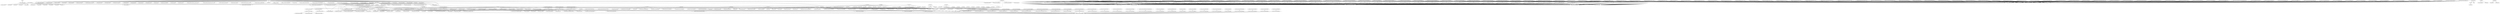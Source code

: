 digraph code {
  "0x00015c70" [label="entry0"];
  "0x00015c70" -> "0x00014cc0";
  "0x00014cc0" [label="sym.imp.__libc_start_main"];
  "0x00032940" [label="sym.dcerpc_drsuapi_DsGetNCChanges_r"];
  "0x00032940" -> "0x00013fb0";
  "0x00013fb0" [label="sym.imp.dcerpc_binding_handle_call"];
  "0x00034350" [label="sym.dcerpc_drsuapi_DsReplicaMod"];
  "0x00034350" -> "0x000340c0";
  "0x000340c0" [label="sym.dcerpc_drsuapi_DsReplicaMod_r"];
  "0x00034350" -> "0x00013f30";
  "0x00013f30" [label="sym.imp.__stack_chk_fail"];
  "0x0003c9f0" [label="sym.dcerpc_fss_AbortShadowCopySet_r"];
  "0x0003c9f0" -> "0x00013fb0";
  "0x00013fb0" [label="sym.imp.dcerpc_binding_handle_call"];
  "0x000381b0" [label="sym.dcerpc_drsuapi_QuerySitesByCost_send"];
  "0x000381b0" -> "0x000151c0";
  "0x000151c0" [label="sym.imp._tevent_req_create"];
  "0x000381b0" -> "0x00013e40";
  "0x00013e40" [label="sym.imp.talloc_named_const"];
  "0x000381b0" -> "0x00014e90";
  "0x00014e90" [label="sym.imp._tevent_req_nomem"];
  "0x000381b0" -> "0x00037e40";
  "0x00037e40" [label="sym.dcerpc_drsuapi_QuerySitesByCost_r_send"];
  "0x000381b0" -> "0x00015230";
  "0x00015230" [label="sym.imp.tevent_req_set_callback"];
  "0x000381b0" -> "0x00014790";
  "0x00014790" [label="sym.imp.tevent_req_post"];
  "0x00038980" [label="sym.dcerpc_dssetup_DsRoleGetPrimaryDomainInformation"];
  "0x00038980" -> "0x00038780";
  "0x00038780" [label="sym.dcerpc_dssetup_DsRoleGetPrimaryDomainInformation_r"];
  "0x00038780" [label="sym.dcerpc_dssetup_DsRoleGetPrimaryDomainInformation_r"];
  "0x00038780" -> "0x00013fb0";
  "0x00013fb0" [label="sym.imp.dcerpc_binding_handle_call"];
  "0x00035660" [label="sym.dcerpc_drsuapi_DsCrackNames"];
  "0x00035660" -> "0x00035420";
  "0x00035420" [label="sym.dcerpc_drsuapi_DsCrackNames_r"];
  "0x00035420" [label="sym.dcerpc_drsuapi_DsCrackNames_r"];
  "0x00035420" -> "0x00013fb0";
  "0x00013fb0" [label="sym.imp.dcerpc_binding_handle_call"];
  "0x00036710" [label="sym.dcerpc_drsuapi_DsGetDomainControllerInfo_recv"];
  "0x00036710" -> "0x00014220";
  "0x00014220" [label="sym.imp._tevent_req_data"];
  "0x00036710" -> "0x00014960";
  "0x00014960" [label="sym.imp._talloc_get_type_abort"];
  "0x00036710" -> "0x00013d40";
  "0x00013d40" [label="sym.imp.tevent_req_is_nterror"];
  "0x00036710" -> "0x00013bb0";
  "0x00013bb0" [label="sym.imp._talloc_steal_loc"];
  "0x00036710" -> "0x00014000";
  "0x00014000" [label="sym.imp.tevent_req_received"];
  "0x0003e330" [label="sym.dcerpc_fss_DeleteShareMapping"];
  "0x0003e330" -> "0x0003e150";
  "0x0003e150" [label="sym.dcerpc_fss_DeleteShareMapping_r"];
  "0x0003e330" -> "0x00013f30";
  "0x00013f30" [label="sym.imp.__stack_chk_fail"];
  "0x00036b90" [label="sym.dcerpc_drsuapi_DsAddEntry_send"];
  "0x00036b90" -> "0x000151c0";
  "0x000151c0" [label="sym.imp._tevent_req_create"];
  "0x00036b90" -> "0x00013e40";
  "0x00013e40" [label="sym.imp.talloc_named_const"];
  "0x00036b90" -> "0x00014e90";
  "0x00014e90" [label="sym.imp._tevent_req_nomem"];
  "0x00036b90" -> "0x00036810";
  "0x00036810" [label="sym.dcerpc_drsuapi_DsAddEntry_r_send"];
  "0x00036b90" -> "0x00015230";
  "0x00015230" [label="sym.imp.tevent_req_set_callback"];
  "0x00036b90" -> "0x00014790";
  "0x00014790" [label="sym.imp.tevent_req_post"];
  "0x00032610" [label="sym.dcerpc_drsuapi_DsGetNCChanges_r_send"];
  "0x00032610" -> "0x000151c0";
  "0x000151c0" [label="sym.imp._tevent_req_create"];
  "0x00032610" -> "0x00013e40";
  "0x00013e40" [label="sym.imp.talloc_named_const"];
  "0x00032610" -> "0x00014e90";
  "0x00014e90" [label="sym.imp._tevent_req_nomem"];
  "0x00032610" -> "0x00013f70";
  "0x00013f70" [label="sym.imp.dcerpc_binding_handle_call_send"];
  "0x00032610" -> "0x00015230";
  "0x00015230" [label="sym.imp.tevent_req_set_callback"];
  "0x00032610" -> "0x00014790";
  "0x00014790" [label="sym.imp.tevent_req_post"];
  "0x00032b80" [label="sym.dcerpc_drsuapi_DsGetNCChanges"];
  "0x00032b80" -> "0x00032940";
  "0x00032940" [label="sym.dcerpc_drsuapi_DsGetNCChanges_r"];
  "0x0003d6e0" [label="sym.dcerpc_fss_IsPathShadowCopied_recv"];
  "0x0003d6e0" -> "0x00014220";
  "0x00014220" [label="sym.imp._tevent_req_data"];
  "0x0003d6e0" -> "0x00014960";
  "0x00014960" [label="sym.imp._talloc_get_type_abort"];
  "0x0003d6e0" -> "0x00013d40";
  "0x00013d40" [label="sym.imp.tevent_req_is_nterror"];
  "0x0003d6e0" -> "0x00013bb0";
  "0x00013bb0" [label="sym.imp._talloc_steal_loc"];
  "0x0003d6e0" -> "0x00014000";
  "0x00014000" [label="sym.imp.tevent_req_received"];
  "0x00036230" [label="sym.dcerpc_drsuapi_DsGetDomainControllerInfo_r_send"];
  "0x00036230" -> "0x000151c0";
  "0x000151c0" [label="sym.imp._tevent_req_create"];
  "0x00036230" -> "0x00013e40";
  "0x00013e40" [label="sym.imp.talloc_named_const"];
  "0x00036230" -> "0x00014e90";
  "0x00014e90" [label="sym.imp._tevent_req_nomem"];
  "0x00036230" -> "0x00013f70";
  "0x00013f70" [label="sym.imp.dcerpc_binding_handle_call_send"];
  "0x00036230" -> "0x00015230";
  "0x00015230" [label="sym.imp.tevent_req_set_callback"];
  "0x00036230" -> "0x00014790";
  "0x00014790" [label="sym.imp.tevent_req_post"];
  "0x00033da0" [label="sym.dcerpc_drsuapi_DsReplicaMod_r_send"];
  "0x00033da0" -> "0x000151c0";
  "0x000151c0" [label="sym.imp._tevent_req_create"];
  "0x00033da0" -> "0x00013f70";
  "0x00013f70" [label="sym.imp.dcerpc_binding_handle_call_send"];
  "0x00033da0" -> "0x00014e90";
  "0x00014e90" [label="sym.imp._tevent_req_nomem"];
  "0x00033da0" -> "0x00015230";
  "0x00015230" [label="sym.imp.tevent_req_set_callback"];
  "0x00033da0" -> "0x00014790";
  "0x00014790" [label="sym.imp.tevent_req_post"];
  "0x0003c570" [label="sym.dcerpc_fss_RecoveryCompleteShadowCopySet_r"];
  "0x0003c570" -> "0x00013fb0";
  "0x00013fb0" [label="sym.imp.dcerpc_binding_handle_call"];
  "0x00032410" [label="sym.dcerpc_drsuapi_DsReplicaSync_r"];
  "0x00032410" -> "0x00013fb0";
  "0x00013fb0" [label="sym.imp.dcerpc_binding_handle_call"];
  "0x00033850" [label="sym.dcerpc_drsuapi_DsReplicaDel_r_send"];
  "0x00033850" -> "0x000151c0";
  "0x000151c0" [label="sym.imp._tevent_req_create"];
  "0x00033850" -> "0x00013f70";
  "0x00013f70" [label="sym.imp.dcerpc_binding_handle_call_send"];
  "0x00033850" -> "0x00014e90";
  "0x00014e90" [label="sym.imp._tevent_req_nomem"];
  "0x00033850" -> "0x00015230";
  "0x00015230" [label="sym.imp.tevent_req_set_callback"];
  "0x00033850" -> "0x00014790";
  "0x00014790" [label="sym.imp.tevent_req_post"];
  "0x00033cb0" [label="sym.dcerpc_drsuapi_DsReplicaDel_recv"];
  "0x00033cb0" -> "0x00014220";
  "0x00014220" [label="sym.imp._tevent_req_data"];
  "0x00033cb0" -> "0x00014960";
  "0x00014960" [label="sym.imp._talloc_get_type_abort"];
  "0x00033cb0" -> "0x00013d40";
  "0x00013d40" [label="sym.imp.tevent_req_is_nterror"];
  "0x00033cb0" -> "0x00013bb0";
  "0x00013bb0" [label="sym.imp._talloc_steal_loc"];
  "0x00033cb0" -> "0x00014000";
  "0x00014000" [label="sym.imp.tevent_req_received"];
  "0x0003db30" [label="sym.dcerpc_fss_GetShareMapping_r"];
  "0x0003db30" -> "0x00013fb0";
  "0x00013fb0" [label="sym.imp.dcerpc_binding_handle_call"];
  "0x000342a0" [label="sym.dcerpc_drsuapi_DsReplicaMod_recv"];
  "0x000342a0" -> "0x00014220";
  "0x00014220" [label="sym.imp._tevent_req_data"];
  "0x000342a0" -> "0x00014960";
  "0x00014960" [label="sym.imp._talloc_get_type_abort"];
  "0x000342a0" -> "0x00013d40";
  "0x00013d40" [label="sym.imp.tevent_req_is_nterror"];
  "0x000342a0" -> "0x00013bb0";
  "0x00013bb0" [label="sym.imp._talloc_steal_loc"];
  "0x000342a0" -> "0x00014000";
  "0x00014000" [label="sym.imp.tevent_req_received"];
  "0x00031700" [label="sym.dcerpc_drsuapi_DsBind_r_send"];
  "0x00031700" -> "0x000151c0";
  "0x000151c0" [label="sym.imp._tevent_req_create"];
  "0x00031700" -> "0x00013e40";
  "0x00013e40" [label="sym.imp.talloc_named_const"];
  "0x00031700" -> "0x00014e90";
  "0x00014e90" [label="sym.imp._tevent_req_nomem"];
  "0x00031700" -> "0x00013f70";
  "0x00013f70" [label="sym.imp.dcerpc_binding_handle_call_send"];
  "0x00031700" -> "0x00015230";
  "0x00015230" [label="sym.imp.tevent_req_set_callback"];
  "0x00031700" -> "0x00014790";
  "0x00014790" [label="sym.imp.tevent_req_post"];
  "0x00013a58" [label="sym._init"];
  "0x00013a58" -> "0x00015c9c";
  "0x00015c9c" [label="fcn.00015c9c"];
  "0x0003b280" [label="sym.dcerpc_fss_StartShadowCopySet_recv"];
  "0x0003b280" -> "0x00014220";
  "0x00014220" [label="sym.imp._tevent_req_data"];
  "0x0003b280" -> "0x00014960";
  "0x00014960" [label="sym.imp._talloc_get_type_abort"];
  "0x0003b280" -> "0x00013d40";
  "0x00013d40" [label="sym.imp.tevent_req_is_nterror"];
  "0x0003b280" -> "0x00013bb0";
  "0x00013bb0" [label="sym.imp._talloc_steal_loc"];
  "0x0003b280" -> "0x00014000";
  "0x00014000" [label="sym.imp.tevent_req_received"];
  "0x0003d560" [label="sym.dcerpc_fss_IsPathShadowCopied_r"];
  "0x0003d560" -> "0x00013fb0";
  "0x00013fb0" [label="sym.imp.dcerpc_binding_handle_call"];
  "0x0003d8f0" [label="sym.dcerpc_fss_GetShareMapping_r_recv"];
  "0x0003d8f0" -> "0x00014220";
  "0x00014220" [label="sym.imp._tevent_req_data"];
  "0x0003d8f0" -> "0x00014960";
  "0x00014960" [label="sym.imp._talloc_get_type_abort"];
  "0x0003d8f0" -> "0x00013d40";
  "0x00013d40" [label="sym.imp.tevent_req_is_nterror"];
  "0x0003d8f0" -> "0x00013bb0";
  "0x00013bb0" [label="sym.imp._talloc_steal_loc"];
  "0x0003d8f0" -> "0x00014000";
  "0x00014000" [label="sym.imp.tevent_req_received"];
  "0x0003d150" [label="sym.dcerpc_fss_IsPathSupported_recv"];
  "0x0003d150" -> "0x00014220";
  "0x00014220" [label="sym.imp._tevent_req_data"];
  "0x0003d150" -> "0x00014960";
  "0x00014960" [label="sym.imp._talloc_get_type_abort"];
  "0x0003d150" -> "0x00013d40";
  "0x00013d40" [label="sym.imp.tevent_req_is_nterror"];
  "0x0003d150" -> "0x00013bb0";
  "0x00013bb0" [label="sym.imp._talloc_steal_loc"];
  "0x0003d150" -> "0x00014000";
  "0x00014000" [label="sym.imp.tevent_req_received"];
  "0x00034980" [label="sym.dcerpc_drsuapi_DsGetMemberships_recv"];
  "0x00034980" -> "0x00014220";
  "0x00014220" [label="sym.imp._tevent_req_data"];
  "0x00034980" -> "0x00014960";
  "0x00014960" [label="sym.imp._talloc_get_type_abort"];
  "0x00034980" -> "0x00013d40";
  "0x00013d40" [label="sym.imp.tevent_req_is_nterror"];
  "0x00034980" -> "0x00013bb0";
  "0x00013bb0" [label="sym.imp._talloc_steal_loc"];
  "0x00034980" -> "0x00014000";
  "0x00014000" [label="sym.imp.tevent_req_received"];
  "0x0003ac70" [label="sym.dcerpc_fss_SetContext_r"];
  "0x0003ac70" -> "0x00013fb0";
  "0x00013fb0" [label="sym.imp.dcerpc_binding_handle_call"];
  "0x0003b320" [label="sym.dcerpc_fss_StartShadowCopySet"];
  "0x0003b320" -> "0x0003b100";
  "0x0003b100" [label="sym.dcerpc_fss_StartShadowCopySet_r"];
  "0x0003b320" -> "0x00013f30";
  "0x00013f30" [label="sym.imp.__stack_chk_fail"];
  "0x00036da0" [label="sym.dcerpc_drsuapi_DsAddEntry"];
  "0x00036da0" -> "0x00036b60";
  "0x00036b60" [label="sym.dcerpc_drsuapi_DsAddEntry_r"];
  "0x00036b60" [label="sym.dcerpc_drsuapi_DsAddEntry_r"];
  "0x00036b60" -> "0x00013fb0";
  "0x00013fb0" [label="sym.imp.dcerpc_binding_handle_call"];
  "0x0003ae10" [label="sym.dcerpc_fss_SetContext"];
  "0x0003ae10" -> "0x0003ac70";
  "0x0003ac70" [label="sym.dcerpc_fss_SetContext_r"];
  "0x00036920" [label="sym.dcerpc_drsuapi_DsAddEntry_r_recv"];
  "0x00036920" -> "0x00014220";
  "0x00014220" [label="sym.imp._tevent_req_data"];
  "0x00036920" -> "0x00014960";
  "0x00014960" [label="sym.imp._talloc_get_type_abort"];
  "0x00036920" -> "0x00013d40";
  "0x00013d40" [label="sym.imp.tevent_req_is_nterror"];
  "0x00036920" -> "0x00013bb0";
  "0x00013bb0" [label="sym.imp._talloc_steal_loc"];
  "0x00036920" -> "0x00014000";
  "0x00014000" [label="sym.imp.tevent_req_received"];
  "0x00036ef0" [label="sym.dcerpc_drsuapi_DsExecuteKCC_r_recv"];
  "0x00036ef0" -> "0x00014220";
  "0x00014220" [label="sym.imp._tevent_req_data"];
  "0x00036ef0" -> "0x00014960";
  "0x00014960" [label="sym.imp._talloc_get_type_abort"];
  "0x00036ef0" -> "0x00013d40";
  "0x00013d40" [label="sym.imp.tevent_req_is_nterror"];
  "0x00036ef0" -> "0x00013bb0";
  "0x00013bb0" [label="sym.imp._talloc_steal_loc"];
  "0x00036ef0" -> "0x00014000";
  "0x00014000" [label="sym.imp.tevent_req_received"];
  "0x00034fb0" [label="sym.dcerpc_drsuapi_DsGetNT4ChangeLog_recv"];
  "0x00034fb0" -> "0x00014220";
  "0x00014220" [label="sym.imp._tevent_req_data"];
  "0x00034fb0" -> "0x00014960";
  "0x00014960" [label="sym.imp._talloc_get_type_abort"];
  "0x00034fb0" -> "0x00013d40";
  "0x00013d40" [label="sym.imp.tevent_req_is_nterror"];
  "0x00034fb0" -> "0x00013bb0";
  "0x00013bb0" [label="sym.imp._talloc_steal_loc"];
  "0x00034fb0" -> "0x00014000";
  "0x00014000" [label="sym.imp.tevent_req_received"];
  "0x000377f0" [label="sym.dcerpc_drsuapi_DsReplicaGetInfo"];
  "0x000377f0" -> "0x000375b0";
  "0x000375b0" [label="sym.dcerpc_drsuapi_DsReplicaGetInfo_r"];
  "0x000375b0" [label="sym.dcerpc_drsuapi_DsReplicaGetInfo_r"];
  "0x000375b0" -> "0x00013fb0";
  "0x00013fb0" [label="sym.imp.dcerpc_binding_handle_call"];
  "0x000370b0" [label="sym.dcerpc_drsuapi_DsExecuteKCC_send"];
  "0x000370b0" -> "0x000151c0";
  "0x000151c0" [label="sym.imp._tevent_req_create"];
  "0x000370b0" -> "0x00036e10";
  "0x00036e10" [label="sym.dcerpc_drsuapi_DsExecuteKCC_r_send"];
  "0x000370b0" -> "0x00014e90";
  "0x00014e90" [label="sym.imp._tevent_req_nomem"];
  "0x000370b0" -> "0x00015230";
  "0x00015230" [label="sym.imp.tevent_req_set_callback"];
  "0x000370b0" -> "0x00014790";
  "0x00014790" [label="sym.imp.tevent_req_post"];
  "0x00036e10" [label="sym.dcerpc_drsuapi_DsExecuteKCC_r_send"];
  "0x00036e10" -> "0x000151c0";
  "0x000151c0" [label="sym.imp._tevent_req_create"];
  "0x00036e10" -> "0x00013f70";
  "0x00013f70" [label="sym.imp.dcerpc_binding_handle_call_send"];
  "0x00036e10" -> "0x00014e90";
  "0x00014e90" [label="sym.imp._tevent_req_nomem"];
  "0x00036e10" -> "0x00015230";
  "0x00015230" [label="sym.imp.tevent_req_set_callback"];
  "0x00036e10" -> "0x00014790";
  "0x00014790" [label="sym.imp.tevent_req_post"];
  "0x00038f60" [label="sym.dcerpc_samr_chng_pswd_auth_crap"];
  "0x00038f60" -> "0x00015010";
  "0x00015010" [label="sym.imp.init_lsa_String"];
  "0x00038f60" -> "0x00013c80";
  "0x00013c80" [label="sym.imp.dcerpc_samr_ChangePasswordUser2"];
  "0x00038f60" -> "0x00013f30";
  "0x00013f30" [label="sym.imp.__stack_chk_fail"];
  "0x00038f60" -> "0x00014c50";
  "0x00014c50" [label="sym.imp.dbghdrclass"];
  "0x00038f60" -> "0x000144b0";
  "0x000144b0" [label="sym.imp.dbgtext"];
  "0x000334d0" [label="sym.dcerpc_drsuapi_DsReplicaAdd_send"];
  "0x000334d0" -> "0x000151c0";
  "0x000151c0" [label="sym.imp._tevent_req_create"];
  "0x000334d0" -> "0x00033180";
  "0x00033180" [label="sym.dcerpc_drsuapi_DsReplicaAdd_r_send"];
  "0x000334d0" -> "0x00014e90";
  "0x00014e90" [label="sym.imp._tevent_req_nomem"];
  "0x000334d0" -> "0x00015230";
  "0x00015230" [label="sym.imp.tevent_req_set_callback"];
  "0x000334d0" -> "0x00014790";
  "0x00014790" [label="sym.imp.tevent_req_post"];
  "0x00033180" [label="sym.dcerpc_drsuapi_DsReplicaAdd_r_send"];
  "0x00033180" -> "0x000151c0";
  "0x000151c0" [label="sym.imp._tevent_req_create"];
  "0x00033180" -> "0x00013f70";
  "0x00013f70" [label="sym.imp.dcerpc_binding_handle_call_send"];
  "0x00033180" -> "0x00014e90";
  "0x00014e90" [label="sym.imp._tevent_req_nomem"];
  "0x00033180" -> "0x00015230";
  "0x00015230" [label="sym.imp.tevent_req_set_callback"];
  "0x00033180" -> "0x00014790";
  "0x00014790" [label="sym.imp.tevent_req_post"];
  "0x00031f80" [label="sym.dcerpc_drsuapi_DsUnbind_send"];
  "0x00031f80" -> "0x000151c0";
  "0x000151c0" [label="sym.imp._tevent_req_create"];
  "0x00031f80" -> "0x00013e40";
  "0x00013e40" [label="sym.imp.talloc_named_const"];
  "0x00031f80" -> "0x00014e90";
  "0x00014e90" [label="sym.imp._tevent_req_nomem"];
  "0x00031f80" -> "0x00031ca0";
  "0x00031ca0" [label="sym.dcerpc_drsuapi_DsUnbind_r_send"];
  "0x00031f80" -> "0x00015230";
  "0x00015230" [label="sym.imp.tevent_req_set_callback"];
  "0x00031f80" -> "0x00014790";
  "0x00014790" [label="sym.imp.tevent_req_post"];
  "0x00035d80" [label="sym.dcerpc_drsuapi_DsRemoveDSServer_r_recv"];
  "0x00035d80" -> "0x00014220";
  "0x00014220" [label="sym.imp._tevent_req_data"];
  "0x00035d80" -> "0x00014960";
  "0x00014960" [label="sym.imp._talloc_get_type_abort"];
  "0x00035d80" -> "0x00013d40";
  "0x00013d40" [label="sym.imp.tevent_req_is_nterror"];
  "0x00035d80" -> "0x00013bb0";
  "0x00013bb0" [label="sym.imp._talloc_steal_loc"];
  "0x00035d80" -> "0x00014000";
  "0x00014000" [label="sym.imp.tevent_req_received"];
  "0x0003cd10" [label="sym.dcerpc_fss_IsPathSupported_r_recv"];
  "0x0003cd10" -> "0x00014220";
  "0x00014220" [label="sym.imp._tevent_req_data"];
  "0x0003cd10" -> "0x00014960";
  "0x00014960" [label="sym.imp._talloc_get_type_abort"];
  "0x0003cd10" -> "0x00013d40";
  "0x00013d40" [label="sym.imp.tevent_req_is_nterror"];
  "0x0003cd10" -> "0x00013bb0";
  "0x00013bb0" [label="sym.imp._talloc_steal_loc"];
  "0x0003cd10" -> "0x00014000";
  "0x00014000" [label="sym.imp.tevent_req_received"];
  "0x0003b920" [label="sym.dcerpc_fss_AddToShadowCopySet"];
  "0x0003b920" -> "0x0003b6d0";
  "0x0003b6d0" [label="sym.dcerpc_fss_AddToShadowCopySet_r"];
  "0x0003b920" -> "0x00013f30";
  "0x00013f30" [label="sym.imp.__stack_chk_fail"];
  "0x0003c0d0" [label="sym.dcerpc_fss_ExposeShadowCopySet_r"];
  "0x0003c0d0" -> "0x00013fb0";
  "0x00013fb0" [label="sym.imp.dcerpc_binding_handle_call"];
  "0x000365a0" [label="sym.dcerpc_drsuapi_DsGetDomainControllerInfo_send"];
  "0x000365a0" -> "0x000151c0";
  "0x000151c0" [label="sym.imp._tevent_req_create"];
  "0x000365a0" -> "0x00013e40";
  "0x00013e40" [label="sym.imp.talloc_named_const"];
  "0x000365a0" -> "0x00014e90";
  "0x00014e90" [label="sym.imp._tevent_req_nomem"];
  "0x000365a0" -> "0x00036230";
  "0x00036230" [label="sym.dcerpc_drsuapi_DsGetDomainControllerInfo_r_send"];
  "0x000365a0" -> "0x00015230";
  "0x00015230" [label="sym.imp.tevent_req_set_callback"];
  "0x000365a0" -> "0x00014790";
  "0x00014790" [label="sym.imp.tevent_req_post"];
  "0x00031b60" [label="sym.dcerpc_drsuapi_DsBind_recv"];
  "0x00031b60" -> "0x00014220";
  "0x00014220" [label="sym.imp._tevent_req_data"];
  "0x00031b60" -> "0x00014960";
  "0x00014960" [label="sym.imp._talloc_get_type_abort"];
  "0x00031b60" -> "0x00013d40";
  "0x00013d40" [label="sym.imp.tevent_req_is_nterror"];
  "0x00031b60" -> "0x00013bb0";
  "0x00013bb0" [label="sym.imp._talloc_steal_loc"];
  "0x00031b60" -> "0x00014000";
  "0x00014000" [label="sym.imp.tevent_req_received"];
  "0x000325e0" [label="sym.dcerpc_drsuapi_DsReplicaSync"];
  "0x000325e0" -> "0x00032410";
  "0x00032410" [label="sym.dcerpc_drsuapi_DsReplicaSync_r"];
  "0x00037750" [label="sym.dcerpc_drsuapi_DsReplicaGetInfo_recv"];
  "0x00037750" -> "0x00014220";
  "0x00014220" [label="sym.imp._tevent_req_data"];
  "0x00037750" -> "0x00014960";
  "0x00014960" [label="sym.imp._talloc_get_type_abort"];
  "0x00037750" -> "0x00013d40";
  "0x00013d40" [label="sym.imp.tevent_req_is_nterror"];
  "0x00037750" -> "0x00013bb0";
  "0x00013bb0" [label="sym.imp._talloc_steal_loc"];
  "0x00037750" -> "0x00014000";
  "0x00014000" [label="sym.imp.tevent_req_received"];
  "0x0003bd50" [label="sym.dcerpc_fss_CommitShadowCopySet_recv"];
  "0x0003bd50" -> "0x00014220";
  "0x00014220" [label="sym.imp._tevent_req_data"];
  "0x0003bd50" -> "0x00014960";
  "0x00014960" [label="sym.imp._talloc_get_type_abort"];
  "0x0003bd50" -> "0x00013d40";
  "0x00013d40" [label="sym.imp.tevent_req_is_nterror"];
  "0x0003bd50" -> "0x00013bb0";
  "0x00013bb0" [label="sym.imp._talloc_steal_loc"];
  "0x0003bd50" -> "0x00014000";
  "0x00014000" [label="sym.imp.tevent_req_received"];
  "0x0003d590" [label="sym.dcerpc_fss_IsPathShadowCopied_send"];
  "0x0003d590" -> "0x000151c0";
  "0x000151c0" [label="sym.imp._tevent_req_create"];
  "0x0003d590" -> "0x00013e40";
  "0x00013e40" [label="sym.imp.talloc_named_const"];
  "0x0003d590" -> "0x00014e90";
  "0x00014e90" [label="sym.imp._tevent_req_nomem"];
  "0x0003d590" -> "0x0003d2a0";
  "0x0003d2a0" [label="sym.dcerpc_fss_IsPathShadowCopied_r_send"];
  "0x0003d590" -> "0x00015230";
  "0x00015230" [label="sym.imp.tevent_req_set_callback"];
  "0x0003d590" -> "0x00014790";
  "0x00014790" [label="sym.imp.tevent_req_post"];
  "0x0003cba0" [label="sym.dcerpc_fss_AbortShadowCopySet"];
  "0x0003cba0" -> "0x0003c9f0";
  "0x0003c9f0" [label="sym.dcerpc_fss_AbortShadowCopySet_r"];
  "0x0003cba0" -> "0x00013f30";
  "0x00013f30" [label="sym.imp.__stack_chk_fail"];
  "0x00033b90" [label="sym.dcerpc_drsuapi_DsReplicaDel_send"];
  "0x00033b90" -> "0x000151c0";
  "0x000151c0" [label="sym.imp._tevent_req_create"];
  "0x00033b90" -> "0x00033850";
  "0x00033850" [label="sym.dcerpc_drsuapi_DsReplicaDel_r_send"];
  "0x00033b90" -> "0x00014e90";
  "0x00014e90" [label="sym.imp._tevent_req_nomem"];
  "0x00033b90" -> "0x00015230";
  "0x00015230" [label="sym.imp.tevent_req_set_callback"];
  "0x00033b90" -> "0x00014790";
  "0x00014790" [label="sym.imp.tevent_req_post"];
  "0x0003e290" [label="sym.dcerpc_fss_DeleteShareMapping_recv"];
  "0x0003e290" -> "0x00014220";
  "0x00014220" [label="sym.imp._tevent_req_data"];
  "0x0003e290" -> "0x00014960";
  "0x00014960" [label="sym.imp._talloc_get_type_abort"];
  "0x0003e290" -> "0x00013d40";
  "0x00013d40" [label="sym.imp.tevent_req_is_nterror"];
  "0x0003e290" -> "0x00013bb0";
  "0x00013bb0" [label="sym.imp._talloc_steal_loc"];
  "0x0003e290" -> "0x00014000";
  "0x00014000" [label="sym.imp.tevent_req_received"];
  "0x0003e490" [label="sym.dcerpc_fss_PrepareShadowCopySet_r_recv"];
  "0x0003e490" -> "0x00014220";
  "0x00014220" [label="sym.imp._tevent_req_data"];
  "0x0003e490" -> "0x00014960";
  "0x00014960" [label="sym.imp._talloc_get_type_abort"];
  "0x0003e490" -> "0x00013d40";
  "0x00013d40" [label="sym.imp.tevent_req_is_nterror"];
  "0x0003e490" -> "0x00013bb0";
  "0x00013bb0" [label="sym.imp._talloc_steal_loc"];
  "0x0003e490" -> "0x00014000";
  "0x00014000" [label="sym.imp.tevent_req_received"];
  "0x000340f0" [label="sym.dcerpc_drsuapi_DsReplicaMod_send"];
  "0x000340f0" -> "0x000151c0";
  "0x000151c0" [label="sym.imp._tevent_req_create"];
  "0x000340f0" -> "0x00033da0";
  "0x00033da0" [label="sym.dcerpc_drsuapi_DsReplicaMod_r_send"];
  "0x000340f0" -> "0x00014e90";
  "0x00014e90" [label="sym.imp._tevent_req_nomem"];
  "0x000340f0" -> "0x00015230";
  "0x00015230" [label="sym.imp.tevent_req_set_callback"];
  "0x000340f0" -> "0x00014790";
  "0x00014790" [label="sym.imp.tevent_req_post"];
  "0x000334a0" [label="sym.dcerpc_drsuapi_DsReplicaAdd_r"];
  "0x000334a0" -> "0x00013fb0";
  "0x00013fb0" [label="sym.imp.dcerpc_binding_handle_call"];
  "0x00039980" [label="sym.cli_rpc_pipe_open_ntlmssp_auth_schannel"];
  "0x00039980" -> "0x00014900";
  "0x00014900" [label="sym.imp.smbXcli_conn_remote_name"];
  "0x00039980" -> "0x00014750";
  "0x00014750" [label="sym.imp.cli_rpc_pipe_open_spnego"];
  "0x00039980" -> "0x00039750";
  "0x00039750" [label="fcn.00039750"];
  "0x00039980" -> "0x000144c0";
  "0x000144c0" [label="sym.imp.cli_rpc_pipe_open_schannel_with_key"];
  "0x00039980" -> "0x00013dc0";
  "0x00013dc0" [label="sym.imp._talloc_free"];
  "0x00039980" -> "0x00014c50";
  "0x00014c50" [label="sym.imp.dbghdrclass"];
  "0x00039980" -> "0x000144b0";
  "0x000144b0" [label="sym.imp.dbgtext"];
  "0x00039750" [label="fcn.00039750"];
  "0x00039750" -> "0x00013fd0";
  "0x00013fd0" [label="sym.imp.get_trust_pw_hash"];
  "0x00039750" -> "0x00014c40";
  "0x00014c40" [label="sym.imp.lp_netbios_name"];
  "0x00039750" -> "0x00014900";
  "0x00014900" [label="sym.imp.smbXcli_conn_remote_name"];
  "0x00039750" -> "0x00013b50";
  "0x00013b50" [label="sym.imp.rpccli_netlogon_setup_creds"];
  "0x00039750" -> "0x00013f30";
  "0x00013f30" [label="sym.imp.__stack_chk_fail"];
  "0x00039750" -> "0x00014c50";
  "0x00014c50" [label="sym.imp.dbghdrclass"];
  "0x00039750" -> "0x000144b0";
  "0x000144b0" [label="sym.imp.dbgtext"];
  "0x00039750" -> "0x00014200";
  "0x00014200" [label="sym.imp.nt_errstr"];
  "0x0003b4b0" [label="sym.dcerpc_fss_AddToShadowCopySet_r_recv"];
  "0x0003b4b0" -> "0x00014220";
  "0x00014220" [label="sym.imp._tevent_req_data"];
  "0x0003b4b0" -> "0x00014960";
  "0x00014960" [label="sym.imp._talloc_get_type_abort"];
  "0x0003b4b0" -> "0x00013d40";
  "0x00013d40" [label="sym.imp.tevent_req_is_nterror"];
  "0x0003b4b0" -> "0x00013bb0";
  "0x00013bb0" [label="sym.imp._talloc_steal_loc"];
  "0x0003b4b0" -> "0x00014000";
  "0x00014000" [label="sym.imp.tevent_req_received"];
  "0x0003b130" [label="sym.dcerpc_fss_StartShadowCopySet_send"];
  "0x0003b130" -> "0x000151c0";
  "0x000151c0" [label="sym.imp._tevent_req_create"];
  "0x0003b130" -> "0x00013e40";
  "0x00013e40" [label="sym.imp.talloc_named_const"];
  "0x0003b130" -> "0x00014e90";
  "0x00014e90" [label="sym.imp._tevent_req_nomem"];
  "0x0003b130" -> "0x0003ae40";
  "0x0003ae40" [label="sym.dcerpc_fss_StartShadowCopySet_r_send"];
  "0x0003b130" -> "0x00015230";
  "0x00015230" [label="sym.imp.tevent_req_set_callback"];
  "0x0003b130" -> "0x00014790";
  "0x00014790" [label="sym.imp.tevent_req_post"];
  "0x00034810" [label="sym.dcerpc_drsuapi_DsGetMemberships_send"];
  "0x00034810" -> "0x000151c0";
  "0x000151c0" [label="sym.imp._tevent_req_create"];
  "0x00034810" -> "0x00013e40";
  "0x00013e40" [label="sym.imp.talloc_named_const"];
  "0x00034810" -> "0x00014e90";
  "0x00014e90" [label="sym.imp._tevent_req_nomem"];
  "0x00034810" -> "0x00034490";
  "0x00034490" [label="sym.dcerpc_drsuapi_DsGetMemberships_r_send"];
  "0x00034810" -> "0x00015230";
  "0x00015230" [label="sym.imp.tevent_req_set_callback"];
  "0x00034810" -> "0x00014790";
  "0x00014790" [label="sym.imp.tevent_req_post"];
  "0x0003cf70" [label="sym.dcerpc_fss_IsPathSupported_send"];
  "0x0003cf70" -> "0x000151c0";
  "0x000151c0" [label="sym.imp._tevent_req_create"];
  "0x0003cf70" -> "0x00013e40";
  "0x00013e40" [label="sym.imp.talloc_named_const"];
  "0x0003cf70" -> "0x00014e90";
  "0x00014e90" [label="sym.imp._tevent_req_nomem"];
  "0x0003cf70" -> "0x0003cc00";
  "0x0003cc00" [label="sym.dcerpc_fss_IsPathSupported_r_send"];
  "0x0003cf70" -> "0x00015230";
  "0x00015230" [label="sym.imp.tevent_req_set_callback"];
  "0x0003cf70" -> "0x00014790";
  "0x00014790" [label="sym.imp.tevent_req_post"];
  "0x0003d7e0" [label="sym.dcerpc_fss_GetShareMapping_r_send"];
  "0x0003d7e0" -> "0x000151c0";
  "0x000151c0" [label="sym.imp._tevent_req_create"];
  "0x0003d7e0" -> "0x00013e40";
  "0x00013e40" [label="sym.imp.talloc_named_const"];
  "0x0003d7e0" -> "0x00014e90";
  "0x00014e90" [label="sym.imp._tevent_req_nomem"];
  "0x0003d7e0" -> "0x00013f70";
  "0x00013f70" [label="sym.imp.dcerpc_binding_handle_call_send"];
  "0x0003d7e0" -> "0x00015230";
  "0x00015230" [label="sym.imp.tevent_req_set_callback"];
  "0x0003d7e0" -> "0x00014790";
  "0x00014790" [label="sym.imp.tevent_req_post"];
  "0x00036810" [label="sym.dcerpc_drsuapi_DsAddEntry_r_send"];
  "0x00036810" -> "0x000151c0";
  "0x000151c0" [label="sym.imp._tevent_req_create"];
  "0x00036810" -> "0x00013e40";
  "0x00013e40" [label="sym.imp.talloc_named_const"];
  "0x00036810" -> "0x00014e90";
  "0x00014e90" [label="sym.imp._tevent_req_nomem"];
  "0x00036810" -> "0x00013f70";
  "0x00013f70" [label="sym.imp.dcerpc_binding_handle_call_send"];
  "0x00036810" -> "0x00015230";
  "0x00015230" [label="sym.imp.tevent_req_set_callback"];
  "0x00036810" -> "0x00014790";
  "0x00014790" [label="sym.imp.tevent_req_post"];
  "0x00034e40" [label="sym.dcerpc_drsuapi_DsGetNT4ChangeLog_send"];
  "0x00034e40" -> "0x000151c0";
  "0x000151c0" [label="sym.imp._tevent_req_create"];
  "0x00034e40" -> "0x00013e40";
  "0x00013e40" [label="sym.imp.talloc_named_const"];
  "0x00034e40" -> "0x00014e90";
  "0x00014e90" [label="sym.imp._tevent_req_nomem"];
  "0x00034e40" -> "0x00034a90";
  "0x00034a90" [label="sym.dcerpc_drsuapi_DsGetNT4ChangeLog_r_send"];
  "0x00034e40" -> "0x00015230";
  "0x00015230" [label="sym.imp.tevent_req_set_callback"];
  "0x00034e40" -> "0x00014790";
  "0x00014790" [label="sym.imp.tevent_req_post"];
  "0x0003d1f0" [label="sym.dcerpc_fss_IsPathSupported"];
  "0x0003d1f0" -> "0x0003cf40";
  "0x0003cf40" [label="sym.dcerpc_fss_IsPathSupported_r"];
  "0x0003d1f0" -> "0x00013f30";
  "0x00013f30" [label="sym.imp.__stack_chk_fail"];
  "0x0003cb00" [label="sym.dcerpc_fss_AbortShadowCopySet_recv"];
  "0x0003cb00" -> "0x00014220";
  "0x00014220" [label="sym.imp._tevent_req_data"];
  "0x0003cb00" -> "0x00014960";
  "0x00014960" [label="sym.imp._talloc_get_type_abort"];
  "0x0003cb00" -> "0x00013d40";
  "0x00013d40" [label="sym.imp.tevent_req_is_nterror"];
  "0x0003cb00" -> "0x00013bb0";
  "0x00013bb0" [label="sym.imp._talloc_steal_loc"];
  "0x0003cb00" -> "0x00014000";
  "0x00014000" [label="sym.imp.tevent_req_received"];
  "0x000359e0" [label="sym.dcerpc_drsuapi_DsWriteAccountSpn_r"];
  "0x000359e0" -> "0x00013fb0";
  "0x00013fb0" [label="sym.imp.dcerpc_binding_handle_call"];
  "0x00036140" [label="sym.dcerpc_drsuapi_DsRemoveDSServer_recv"];
  "0x00036140" -> "0x00014220";
  "0x00014220" [label="sym.imp._tevent_req_data"];
  "0x00036140" -> "0x00014960";
  "0x00014960" [label="sym.imp._talloc_get_type_abort"];
  "0x00036140" -> "0x00013d40";
  "0x00013d40" [label="sym.imp.tevent_req_is_nterror"];
  "0x00036140" -> "0x00013bb0";
  "0x00013bb0" [label="sym.imp._talloc_steal_loc"];
  "0x00036140" -> "0x00014000";
  "0x00014000" [label="sym.imp.tevent_req_received"];
  "0x00035c70" [label="sym.dcerpc_drsuapi_DsRemoveDSServer_r_send"];
  "0x00035c70" -> "0x000151c0";
  "0x000151c0" [label="sym.imp._tevent_req_create"];
  "0x00035c70" -> "0x00013e40";
  "0x00013e40" [label="sym.imp.talloc_named_const"];
  "0x00035c70" -> "0x00014e90";
  "0x00014e90" [label="sym.imp._tevent_req_nomem"];
  "0x00035c70" -> "0x00013f70";
  "0x00013f70" [label="sym.imp.dcerpc_binding_handle_call_send"];
  "0x00035c70" -> "0x00015230";
  "0x00015230" [label="sym.imp.tevent_req_set_callback"];
  "0x00035c70" -> "0x00014790";
  "0x00014790" [label="sym.imp.tevent_req_post"];
  "0x00031c00" [label="sym.dcerpc_drsuapi_DsBind"];
  "0x00031c00" -> "0x000319e0";
  "0x000319e0" [label="sym.dcerpc_drsuapi_DsBind_r"];
  "0x000319e0" [label="sym.dcerpc_drsuapi_DsBind_r"];
  "0x000319e0" -> "0x00013fb0";
  "0x00013fb0" [label="sym.imp.dcerpc_binding_handle_call"];
  "0x0003cf40" [label="sym.dcerpc_fss_IsPathSupported_r"];
  "0x0003cf40" -> "0x00013fb0";
  "0x00013fb0" [label="sym.imp.dcerpc_binding_handle_call"];
  "0x00039620" [label="sym.dcerpc_try_samr_connects"];
  "0x00039620" -> "0x00014d60";
  "0x00014d60" [label="sym.imp.dcerpc_samr_Connect5"];
  "0x00039620" -> "0x00014f70";
  "0x00014f70" [label="sym.imp.dcerpc_samr_Connect4"];
  "0x00039620" -> "0x000144f0";
  "0x000144f0" [label="sym.imp.dcerpc_samr_Connect2"];
  "0x00035050" [label="sym.dcerpc_drsuapi_DsGetNT4ChangeLog"];
  "0x00035050" -> "0x00034e10";
  "0x00034e10" [label="sym.dcerpc_drsuapi_DsGetNT4ChangeLog_r"];
  "0x00034e10" [label="sym.dcerpc_drsuapi_DsGetNT4ChangeLog_r"];
  "0x00034e10" -> "0x00013fb0";
  "0x00013fb0" [label="sym.imp.dcerpc_binding_handle_call"];
  "0x0003cc00" [label="sym.dcerpc_fss_IsPathSupported_r_send"];
  "0x0003cc00" -> "0x000151c0";
  "0x000151c0" [label="sym.imp._tevent_req_create"];
  "0x0003cc00" -> "0x00013e40";
  "0x00013e40" [label="sym.imp.talloc_named_const"];
  "0x0003cc00" -> "0x00014e90";
  "0x00014e90" [label="sym.imp._tevent_req_nomem"];
  "0x0003cc00" -> "0x00013f70";
  "0x00013f70" [label="sym.imp.dcerpc_binding_handle_call_send"];
  "0x0003cc00" -> "0x00015230";
  "0x00015230" [label="sym.imp.tevent_req_set_callback"];
  "0x0003cc00" -> "0x00014790";
  "0x00014790" [label="sym.imp.tevent_req_post"];
  "0x0003a6d0" [label="sym.dcerpc_fss_GetSupportedVersion_r"];
  "0x0003a6d0" -> "0x00013fb0";
  "0x00013fb0" [label="sym.imp.dcerpc_binding_handle_call"];
  "0x0003baa0" [label="sym.dcerpc_fss_CommitShadowCopySet_r_recv"];
  "0x0003baa0" -> "0x00014220";
  "0x00014220" [label="sym.imp._tevent_req_data"];
  "0x0003baa0" -> "0x00014960";
  "0x00014960" [label="sym.imp._talloc_get_type_abort"];
  "0x0003baa0" -> "0x00013d40";
  "0x00013d40" [label="sym.imp.tevent_req_is_nterror"];
  "0x0003baa0" -> "0x00013bb0";
  "0x00013bb0" [label="sym.imp._talloc_steal_loc"];
  "0x0003baa0" -> "0x00014000";
  "0x00014000" [label="sym.imp.tevent_req_received"];
  "0x00037950" [label="sym.dcerpc_drsuapi_DsGetMemberships2_r_recv"];
  "0x00037950" -> "0x00014220";
  "0x00014220" [label="sym.imp._tevent_req_data"];
  "0x00037950" -> "0x00014960";
  "0x00014960" [label="sym.imp._talloc_get_type_abort"];
  "0x00037950" -> "0x00013d40";
  "0x00013d40" [label="sym.imp.tevent_req_is_nterror"];
  "0x00037950" -> "0x00013bb0";
  "0x00013bb0" [label="sym.imp._talloc_steal_loc"];
  "0x00037950" -> "0x00014000";
  "0x00014000" [label="sym.imp.tevent_req_received"];
  "0x00034ba0" [label="sym.dcerpc_drsuapi_DsGetNT4ChangeLog_r_recv"];
  "0x00034ba0" -> "0x00014220";
  "0x00014220" [label="sym.imp._tevent_req_data"];
  "0x00034ba0" -> "0x00014960";
  "0x00014960" [label="sym.imp._talloc_get_type_abort"];
  "0x00034ba0" -> "0x00013d40";
  "0x00013d40" [label="sym.imp.tevent_req_is_nterror"];
  "0x00034ba0" -> "0x00013bb0";
  "0x00013bb0" [label="sym.imp._talloc_steal_loc"];
  "0x00034ba0" -> "0x00014000";
  "0x00014000" [label="sym.imp.tevent_req_received"];
  "0x0003c680" [label="sym.dcerpc_fss_RecoveryCompleteShadowCopySet_recv"];
  "0x0003c680" -> "0x00014220";
  "0x00014220" [label="sym.imp._tevent_req_data"];
  "0x0003c680" -> "0x00014960";
  "0x00014960" [label="sym.imp._talloc_get_type_abort"];
  "0x0003c680" -> "0x00013d40";
  "0x00013d40" [label="sym.imp.tevent_req_is_nterror"];
  "0x0003c680" -> "0x00013bb0";
  "0x00013bb0" [label="sym.imp._talloc_steal_loc"];
  "0x0003c680" -> "0x00014000";
  "0x00014000" [label="sym.imp.tevent_req_received"];
  "0x000385b0" [label="sym.dcerpc_dssetup_DsRoleGetPrimaryDomainInformation_r_recv"];
  "0x000385b0" -> "0x00014220";
  "0x00014220" [label="sym.imp._tevent_req_data"];
  "0x000385b0" -> "0x00014960";
  "0x00014960" [label="sym.imp._talloc_get_type_abort"];
  "0x000385b0" -> "0x00013d40";
  "0x00013d40" [label="sym.imp.tevent_req_is_nterror"];
  "0x000385b0" -> "0x00013bb0";
  "0x00013bb0" [label="sym.imp._talloc_steal_loc"];
  "0x000385b0" -> "0x00014000";
  "0x00014000" [label="sym.imp.tevent_req_received"];
  "0x00031a00" [label="sym.dcerpc_drsuapi_DsBind_send"];
  "0x00031a00" -> "0x000151c0";
  "0x000151c0" [label="sym.imp._tevent_req_create"];
  "0x00031a00" -> "0x00013e40";
  "0x00013e40" [label="sym.imp.talloc_named_const"];
  "0x00031a00" -> "0x00014e90";
  "0x00014e90" [label="sym.imp._tevent_req_nomem"];
  "0x00031a00" -> "0x00031700";
  "0x00031700" [label="sym.dcerpc_drsuapi_DsBind_r_send"];
  "0x00031a00" -> "0x00015230";
  "0x00015230" [label="sym.imp.tevent_req_set_callback"];
  "0x00031a00" -> "0x00014790";
  "0x00014790" [label="sym.imp.tevent_req_post"];
  "0x000375e0" [label="sym.dcerpc_drsuapi_DsReplicaGetInfo_send"];
  "0x000375e0" -> "0x000151c0";
  "0x000151c0" [label="sym.imp._tevent_req_create"];
  "0x000375e0" -> "0x00013e40";
  "0x00013e40" [label="sym.imp.talloc_named_const"];
  "0x000375e0" -> "0x00014e90";
  "0x00014e90" [label="sym.imp._tevent_req_nomem"];
  "0x000375e0" -> "0x00037280";
  "0x00037280" [label="sym.dcerpc_drsuapi_DsReplicaGetInfo_r_send"];
  "0x000375e0" -> "0x00015230";
  "0x00015230" [label="sym.imp.tevent_req_set_callback"];
  "0x000375e0" -> "0x00014790";
  "0x00014790" [label="sym.imp.tevent_req_post"];
  "0x0003bc60" [label="sym.dcerpc_fss_CommitShadowCopySet_send"];
  "0x0003bc60" -> "0x000151c0";
  "0x000151c0" [label="sym.imp._tevent_req_create"];
  "0x0003bc60" -> "0x0003b9c0";
  "0x0003b9c0" [label="sym.dcerpc_fss_CommitShadowCopySet_r_send"];
  "0x0003bc60" -> "0x00014e90";
  "0x00014e90" [label="sym.imp._tevent_req_nomem"];
  "0x0003bc60" -> "0x00015230";
  "0x00015230" [label="sym.imp.tevent_req_set_callback"];
  "0x0003bc60" -> "0x00014790";
  "0x00014790" [label="sym.imp.tevent_req_post"];
  "0x0003b9c0" [label="sym.dcerpc_fss_CommitShadowCopySet_r_send"];
  "0x0003b9c0" -> "0x000151c0";
  "0x000151c0" [label="sym.imp._tevent_req_create"];
  "0x0003b9c0" -> "0x00013f70";
  "0x00013f70" [label="sym.imp.dcerpc_binding_handle_call_send"];
  "0x0003b9c0" -> "0x00014e90";
  "0x00014e90" [label="sym.imp._tevent_req_nomem"];
  "0x0003b9c0" -> "0x00015230";
  "0x00015230" [label="sym.imp.tevent_req_set_callback"];
  "0x0003b9c0" -> "0x00014790";
  "0x00014790" [label="sym.imp.tevent_req_post"];
  "0x00039210" [label="sym.rpccli_samr_chng_pswd_auth_crap"];
  "0x00039210" -> "0x00038f60";
  "0x00038f60" [label="sym.dcerpc_samr_chng_pswd_auth_crap"];
  "0x000357c0" [label="sym.dcerpc_drsuapi_DsWriteAccountSpn_r_recv"];
  "0x000357c0" -> "0x00014220";
  "0x00014220" [label="sym.imp._tevent_req_data"];
  "0x000357c0" -> "0x00014960";
  "0x00014960" [label="sym.imp._talloc_get_type_abort"];
  "0x000357c0" -> "0x00013d40";
  "0x00013d40" [label="sym.imp.tevent_req_is_nterror"];
  "0x000357c0" -> "0x00013bb0";
  "0x00013bb0" [label="sym.imp._talloc_steal_loc"];
  "0x000357c0" -> "0x00014000";
  "0x00014000" [label="sym.imp.tevent_req_received"];
  "0x0003e180" [label="sym.dcerpc_fss_DeleteShareMapping_send"];
  "0x0003e180" -> "0x000151c0";
  "0x000151c0" [label="sym.imp._tevent_req_create"];
  "0x0003e180" -> "0x0003de40";
  "0x0003de40" [label="sym.dcerpc_fss_DeleteShareMapping_r_send"];
  "0x0003e180" -> "0x00014e90";
  "0x00014e90" [label="sym.imp._tevent_req_nomem"];
  "0x0003e180" -> "0x00015230";
  "0x00015230" [label="sym.imp.tevent_req_set_callback"];
  "0x0003e180" -> "0x00014790";
  "0x00014790" [label="sym.imp.tevent_req_post"];
  "0x0003de40" [label="sym.dcerpc_fss_DeleteShareMapping_r_send"];
  "0x0003de40" -> "0x000151c0";
  "0x000151c0" [label="sym.imp._tevent_req_create"];
  "0x0003de40" -> "0x00013f70";
  "0x00013f70" [label="sym.imp.dcerpc_binding_handle_call_send"];
  "0x0003de40" -> "0x00014e90";
  "0x00014e90" [label="sym.imp._tevent_req_nomem"];
  "0x0003de40" -> "0x00015230";
  "0x00015230" [label="sym.imp.tevent_req_set_callback"];
  "0x0003de40" -> "0x00014790";
  "0x00014790" [label="sym.imp.tevent_req_post"];
  "0x0003a4a0" [label="sym.dcerpc_fss_GetSupportedVersion_r_recv"];
  "0x0003a4a0" -> "0x00014220";
  "0x00014220" [label="sym.imp._tevent_req_data"];
  "0x0003a4a0" -> "0x00014960";
  "0x00014960" [label="sym.imp._talloc_get_type_abort"];
  "0x0003a4a0" -> "0x00013d40";
  "0x00013d40" [label="sym.imp.tevent_req_is_nterror"];
  "0x0003a4a0" -> "0x00013bb0";
  "0x00013bb0" [label="sym.imp._talloc_steal_loc"];
  "0x0003a4a0" -> "0x00014000";
  "0x00014000" [label="sym.imp.tevent_req_received"];
  "0x0003e3b0" [label="sym.dcerpc_fss_PrepareShadowCopySet_r_send"];
  "0x0003e3b0" -> "0x000151c0";
  "0x000151c0" [label="sym.imp._tevent_req_create"];
  "0x0003e3b0" -> "0x00013f70";
  "0x00013f70" [label="sym.imp.dcerpc_binding_handle_call_send"];
  "0x0003e3b0" -> "0x00014e90";
  "0x00014e90" [label="sym.imp._tevent_req_nomem"];
  "0x0003e3b0" -> "0x00015230";
  "0x00015230" [label="sym.imp.tevent_req_set_callback"];
  "0x0003e3b0" -> "0x00014790";
  "0x00014790" [label="sym.imp.tevent_req_post"];
  "0x000345a0" [label="sym.dcerpc_drsuapi_DsGetMemberships_r_recv"];
  "0x000345a0" -> "0x00014220";
  "0x00014220" [label="sym.imp._tevent_req_data"];
  "0x000345a0" -> "0x00014960";
  "0x00014960" [label="sym.imp._talloc_get_type_abort"];
  "0x000345a0" -> "0x00013d40";
  "0x00013d40" [label="sym.imp.tevent_req_is_nterror"];
  "0x000345a0" -> "0x00013bb0";
  "0x00013bb0" [label="sym.imp._talloc_steal_loc"];
  "0x000345a0" -> "0x00014000";
  "0x00014000" [label="sym.imp.tevent_req_received"];
  "0x00038f20" [label="sym.rpccli_samr_chgpasswd_user2"];
  "0x00038f20" -> "0x00038cb0";
  "0x00038cb0" [label="sym.dcerpc_samr_chgpasswd_user2"];
  "0x00038cb0" [label="sym.dcerpc_samr_chgpasswd_user2"];
  "0x00038cb0" -> "0x00015010";
  "0x00015010" [label="sym.imp.init_lsa_String"];
  "0x00038cb0" -> "0x00013e10";
  "0x00013e10" [label="sym.imp.E_md4hash"];
  "0x00038cb0" -> "0x00014810";
  "0x00014810" [label="sym.imp.lp_client_lanman_auth"];
  "0x00038cb0" -> "0x000150e0";
  "0x000150e0" [label="sym.imp.E_deshash"];
  "0x00038cb0" -> "0x000146b0";
  "0x000146b0" [label="sym.imp.encode_pw_buffer"];
  "0x00038cb0" -> "0x00014820";
  "0x00014820" [label="sym.imp.arcfour_crypt"];
  "0x00038cb0" -> "0x00014d50";
  "0x00014d50" [label="sym.imp.E_old_pw_hash"];
  "0x00038cb0" -> "0x00013c80";
  "0x00013c80" [label="sym.imp.dcerpc_samr_ChangePasswordUser2"];
  "0x00038cb0" -> "0x00013f30";
  "0x00013f30" [label="sym.imp.__stack_chk_fail"];
  "0x00038cb0" -> "0x00014c50";
  "0x00014c50" [label="sym.imp.dbghdrclass"];
  "0x00038cb0" -> "0x000144b0";
  "0x000144b0" [label="sym.imp.dbgtext"];
  "0x00035b80" [label="sym.dcerpc_drsuapi_DsWriteAccountSpn_recv"];
  "0x00035b80" -> "0x00014220";
  "0x00014220" [label="sym.imp._tevent_req_data"];
  "0x00035b80" -> "0x00014960";
  "0x00014960" [label="sym.imp._talloc_get_type_abort"];
  "0x00035b80" -> "0x00013d40";
  "0x00013d40" [label="sym.imp.tevent_req_is_nterror"];
  "0x00035b80" -> "0x00013bb0";
  "0x00013bb0" [label="sym.imp._talloc_steal_loc"];
  "0x00035b80" -> "0x00014000";
  "0x00014000" [label="sym.imp.tevent_req_received"];
  "0x00039560" [label="sym.rpccli_samr_chgpasswd_user3"];
  "0x00039560" -> "0x000392a0";
  "0x000392a0" [label="sym.dcerpc_samr_chgpasswd_user3"];
  "0x000392a0" [label="sym.dcerpc_samr_chgpasswd_user3"];
  "0x000392a0" -> "0x00015010";
  "0x00015010" [label="sym.imp.init_lsa_String"];
  "0x000392a0" -> "0x00013e10";
  "0x00013e10" [label="sym.imp.E_md4hash"];
  "0x000392a0" -> "0x00014810";
  "0x00014810" [label="sym.imp.lp_client_lanman_auth"];
  "0x000392a0" -> "0x000150e0";
  "0x000150e0" [label="sym.imp.E_deshash"];
  "0x000392a0" -> "0x000146b0";
  "0x000146b0" [label="sym.imp.encode_pw_buffer"];
  "0x000392a0" -> "0x00014820";
  "0x00014820" [label="sym.imp.arcfour_crypt"];
  "0x000392a0" -> "0x00014d50";
  "0x00014d50" [label="sym.imp.E_old_pw_hash"];
  "0x000392a0" -> "0x00014760";
  "0x00014760" [label="sym.imp.dcerpc_samr_ChangePasswordUser3"];
  "0x000392a0" -> "0x00013f30";
  "0x00013f30" [label="sym.imp.__stack_chk_fail"];
  "0x000392a0" -> "0x00014c50";
  "0x00014c50" [label="sym.imp.dbghdrclass"];
  "0x000392a0" -> "0x000144b0";
  "0x000144b0" [label="sym.imp.dbgtext"];
  "0x0003b3a0" [label="sym.dcerpc_fss_AddToShadowCopySet_r_send"];
  "0x0003b3a0" -> "0x000151c0";
  "0x000151c0" [label="sym.imp._tevent_req_create"];
  "0x0003b3a0" -> "0x00013e40";
  "0x00013e40" [label="sym.imp.talloc_named_const"];
  "0x0003b3a0" -> "0x00014e90";
  "0x00014e90" [label="sym.imp._tevent_req_nomem"];
  "0x0003b3a0" -> "0x00013f70";
  "0x00013f70" [label="sym.imp.dcerpc_binding_handle_call_send"];
  "0x0003b3a0" -> "0x00015230";
  "0x00015230" [label="sym.imp.tevent_req_set_callback"];
  "0x0003b3a0" -> "0x00014790";
  "0x00014790" [label="sym.imp.tevent_req_post"];
  "0x00031db0" [label="sym.dcerpc_drsuapi_DsUnbind_r_recv"];
  "0x00031db0" -> "0x00014220";
  "0x00014220" [label="sym.imp._tevent_req_data"];
  "0x00031db0" -> "0x00014960";
  "0x00014960" [label="sym.imp._talloc_get_type_abort"];
  "0x00031db0" -> "0x00013d40";
  "0x00013d40" [label="sym.imp.tevent_req_is_nterror"];
  "0x00031db0" -> "0x00013bb0";
  "0x00013bb0" [label="sym.imp._talloc_steal_loc"];
  "0x00031db0" -> "0x00014000";
  "0x00014000" [label="sym.imp.tevent_req_received"];
  "0x00037390" [label="sym.dcerpc_drsuapi_DsReplicaGetInfo_r_recv"];
  "0x00037390" -> "0x00014220";
  "0x00014220" [label="sym.imp._tevent_req_data"];
  "0x00037390" -> "0x00014960";
  "0x00014960" [label="sym.imp._talloc_get_type_abort"];
  "0x00037390" -> "0x00013d40";
  "0x00013d40" [label="sym.imp.tevent_req_is_nterror"];
  "0x00037390" -> "0x00013bb0";
  "0x00013bb0" [label="sym.imp._talloc_steal_loc"];
  "0x00037390" -> "0x00014000";
  "0x00014000" [label="sym.imp.tevent_req_received"];
  "0x0003bf40" [label="sym.dcerpc_fss_ExposeShadowCopySet_r_recv"];
  "0x0003bf40" -> "0x00014220";
  "0x00014220" [label="sym.imp._tevent_req_data"];
  "0x0003bf40" -> "0x00014960";
  "0x00014960" [label="sym.imp._talloc_get_type_abort"];
  "0x0003bf40" -> "0x00013d40";
  "0x00013d40" [label="sym.imp.tevent_req_is_nterror"];
  "0x0003bf40" -> "0x00013bb0";
  "0x00013bb0" [label="sym.imp._talloc_steal_loc"];
  "0x0003bf40" -> "0x00014000";
  "0x00014000" [label="sym.imp.tevent_req_received"];
  "0x00035c20" [label="sym.dcerpc_drsuapi_DsWriteAccountSpn"];
  "0x00035c20" -> "0x000359e0";
  "0x000359e0" [label="sym.dcerpc_drsuapi_DsWriteAccountSpn_r"];
  "0x00030c80" [label="sym.smb_readline"];
  "0x00030c80" -> "0x00015210";
  "0x00015210" [label="sym.imp.x_fileno"];
  "0x00030c80" -> "0x00014bb0";
  "0x00014bb0" [label="sym.imp.x_fprintf"];
  "0x00030c80" -> "0x00013ef0";
  "0x00013ef0" [label="sym.imp.x_fflush"];
  "0x00030c80" -> "0x00014b20";
  "0x00014b20" [label="sym.imp.malloc"];
  "0x00030c80" -> "0x00014470";
  "0x00014470" [label="sym.imp.sys_poll_intr"];
  "0x00030c80" -> "0x00013c90";
  "0x00013c90" [label="sym.imp.free"];
  "0x00030c80" -> "0x00014f50";
  "0x00014f50" [label="sym.imp.x_fgets"];
  "0x00030c80" -> "0x00014b60";
  "0x00014b60" [label="sym.imp.isatty"];
  "0x00030c80" -> "0x00014800";
  "0x00014800" [label="sym.imp.getenv"];
  "0x00030c80" -> "0x00014530";
  "0x00014530" [label="sym.imp.readline"];
  "0x00030c80" -> "0x000147c0";
  "0x000147c0" [label="sym.imp.add_history"];
  "0x0003af50" [label="sym.dcerpc_fss_StartShadowCopySet_r_recv"];
  "0x0003af50" -> "0x00014220";
  "0x00014220" [label="sym.imp._tevent_req_data"];
  "0x0003af50" -> "0x00014960";
  "0x00014960" [label="sym.imp._talloc_get_type_abort"];
  "0x0003af50" -> "0x00013d40";
  "0x00013d40" [label="sym.imp.tevent_req_is_nterror"];
  "0x0003af50" -> "0x00013bb0";
  "0x00013bb0" [label="sym.imp._talloc_steal_loc"];
  "0x0003af50" -> "0x00014000";
  "0x00014000" [label="sym.imp.tevent_req_received"];
  "0x0003ca20" [label="sym.dcerpc_fss_AbortShadowCopySet_send"];
  "0x0003ca20" -> "0x000151c0";
  "0x000151c0" [label="sym.imp._tevent_req_create"];
  "0x0003ca20" -> "0x0003c780";
  "0x0003c780" [label="sym.dcerpc_fss_AbortShadowCopySet_r_send"];
  "0x0003ca20" -> "0x00014e90";
  "0x00014e90" [label="sym.imp._tevent_req_nomem"];
  "0x0003ca20" -> "0x00015230";
  "0x00015230" [label="sym.imp.tevent_req_set_callback"];
  "0x0003ca20" -> "0x00014790";
  "0x00014790" [label="sym.imp.tevent_req_post"];
  "0x0003c780" [label="sym.dcerpc_fss_AbortShadowCopySet_r_send"];
  "0x0003c780" -> "0x000151c0";
  "0x000151c0" [label="sym.imp._tevent_req_create"];
  "0x0003c780" -> "0x00013f70";
  "0x00013f70" [label="sym.imp.dcerpc_binding_handle_call_send"];
  "0x0003c780" -> "0x00014e90";
  "0x00014e90" [label="sym.imp._tevent_req_nomem"];
  "0x0003c780" -> "0x00015230";
  "0x00015230" [label="sym.imp.tevent_req_set_callback"];
  "0x0003c780" -> "0x00014790";
  "0x00014790" [label="sym.imp.tevent_req_post"];
  "0x000383c0" [label="sym.dcerpc_drsuapi_QuerySitesByCost"];
  "0x000383c0" -> "0x00038180";
  "0x00038180" [label="sym.dcerpc_drsuapi_QuerySitesByCost_r"];
  "0x00038180" [label="sym.dcerpc_drsuapi_QuerySitesByCost_r"];
  "0x00038180" -> "0x00013fb0";
  "0x00013fb0" [label="sym.imp.dcerpc_binding_handle_call"];
  "0x00032540" [label="sym.dcerpc_drsuapi_DsReplicaSync_recv"];
  "0x00032540" -> "0x00014220";
  "0x00014220" [label="sym.imp._tevent_req_data"];
  "0x00032540" -> "0x00014960";
  "0x00014960" [label="sym.imp._talloc_get_type_abort"];
  "0x00032540" -> "0x00013d40";
  "0x00013d40" [label="sym.imp.tevent_req_is_nterror"];
  "0x00032540" -> "0x00013bb0";
  "0x00013bb0" [label="sym.imp._talloc_steal_loc"];
  "0x00032540" -> "0x00014000";
  "0x00014000" [label="sym.imp.tevent_req_received"];
  "0x00032ef0" [label="sym.dcerpc_drsuapi_DsReplicaUpdateRefs_r"];
  "0x00032ef0" -> "0x00013fb0";
  "0x00013fb0" [label="sym.imp.dcerpc_binding_handle_call"];
  "0x00035fd0" [label="sym.dcerpc_drsuapi_DsRemoveDSServer_send"];
  "0x00035fd0" -> "0x000151c0";
  "0x000151c0" [label="sym.imp._tevent_req_create"];
  "0x00035fd0" -> "0x00013e40";
  "0x00013e40" [label="sym.imp.talloc_named_const"];
  "0x00035fd0" -> "0x00014e90";
  "0x00014e90" [label="sym.imp._tevent_req_nomem"];
  "0x00035fd0" -> "0x00035c70";
  "0x00035c70" [label="sym.dcerpc_drsuapi_DsRemoveDSServer_r_send"];
  "0x00035fd0" -> "0x00015230";
  "0x00015230" [label="sym.imp.tevent_req_set_callback"];
  "0x00035fd0" -> "0x00014790";
  "0x00014790" [label="sym.imp.tevent_req_post"];
  "0x00039b20" [label="sym.get_schannel_session_key"];
  "0x00039b20" -> "0x00014650";
  "0x00014650" [label="sym.imp.cli_rpc_pipe_open_noauth"];
  "0x00039b20" -> "0x00039750";
  "0x00039750" [label="fcn.00039750"];
  "0x00039b20" -> "0x00013dc0";
  "0x00013dc0" [label="sym.imp._talloc_free"];
  "0x0003d780" [label="sym.dcerpc_fss_IsPathShadowCopied"];
  "0x0003d780" -> "0x0003d560";
  "0x0003d560" [label="sym.dcerpc_fss_IsPathShadowCopied_r"];
  "0x00037d30" [label="sym.dcerpc_drsuapi_DsGetMemberships2_recv"];
  "0x00037d30" -> "0x00014220";
  "0x00014220" [label="sym.imp._tevent_req_data"];
  "0x00037d30" -> "0x00014960";
  "0x00014960" [label="sym.imp._talloc_get_type_abort"];
  "0x00037d30" -> "0x00013d40";
  "0x00013d40" [label="sym.imp.tevent_req_is_nterror"];
  "0x00037d30" -> "0x00013bb0";
  "0x00013bb0" [label="sym.imp._talloc_steal_loc"];
  "0x00037d30" -> "0x00014000";
  "0x00014000" [label="sym.imp.tevent_req_received"];
  "0x00030940" [label="sym.init_samr_CryptPasswordEx"];
  "0x00030940" -> "0x000141d0";
  "0x000141d0" [label="sym.imp.data_blob_named"];
  "0x00030940" -> "0x000146b0";
  "0x000146b0" [label="sym.imp.encode_pw_buffer"];
  "0x00030940" -> "0x00013ec0";
  "0x00013ec0" [label="sym.imp.generate_random_buffer"];
  "0x00030940" -> "0x00014110";
  "0x00014110" [label="sym.imp.MD5Init"];
  "0x00030940" -> "0x000149f0";
  "0x000149f0" [label="sym.imp.MD5Update"];
  "0x00030940" -> "0x00014d00";
  "0x00014d00" [label="sym.imp.MD5Final"];
  "0x00030940" -> "0x00015240";
  "0x00015240" [label="sym.imp.arcfour_crypt_blob"];
  "0x00030940" -> "0x00014260";
  "0x00014260" [label="sym.imp.data_blob_free"];
  "0x00030940" -> "0x00013f30";
  "0x00013f30" [label="sym.imp.__stack_chk_fail"];
  "0x00037840" [label="sym.dcerpc_drsuapi_DsGetMemberships2_r_send"];
  "0x00037840" -> "0x000151c0";
  "0x000151c0" [label="sym.imp._tevent_req_create"];
  "0x00037840" -> "0x00013e40";
  "0x00013e40" [label="sym.imp.talloc_named_const"];
  "0x00037840" -> "0x00014e90";
  "0x00014e90" [label="sym.imp._tevent_req_nomem"];
  "0x00037840" -> "0x00013f70";
  "0x00013f70" [label="sym.imp.dcerpc_binding_handle_call_send"];
  "0x00037840" -> "0x00015230";
  "0x00015230" [label="sym.imp.tevent_req_set_callback"];
  "0x00037840" -> "0x00014790";
  "0x00014790" [label="sym.imp.tevent_req_post"];
  "0x00030b10" [label="sym.init_samr_CryptPassword"];
  "0x00030b10" -> "0x000146b0";
  "0x000146b0" [label="sym.imp.encode_pw_buffer"];
  "0x0003b100" [label="sym.dcerpc_fss_StartShadowCopySet_r"];
  "0x0003b100" -> "0x00013fb0";
  "0x00013fb0" [label="sym.imp.dcerpc_binding_handle_call"];
  "0x0003e620" [label="sym.dcerpc_fss_PrepareShadowCopySet_r"];
  "0x0003e620" -> "0x00013fb0";
  "0x00013fb0" [label="sym.imp.dcerpc_binding_handle_call"];
  "0x00037250" [label="sym.dcerpc_drsuapi_DsExecuteKCC"];
  "0x00037250" -> "0x00037080";
  "0x00037080" [label="sym.dcerpc_drsuapi_DsExecuteKCC_r"];
  "0x00037080" [label="sym.dcerpc_drsuapi_DsExecuteKCC_r"];
  "0x00037080" -> "0x00013fb0";
  "0x00013fb0" [label="sym.imp.dcerpc_binding_handle_call"];
  "0x0003e150" [label="sym.dcerpc_fss_DeleteShareMapping_r"];
  "0x0003e150" -> "0x00013fb0";
  "0x00013fb0" [label="sym.imp.dcerpc_binding_handle_call"];
  "0x00034a90" [label="sym.dcerpc_drsuapi_DsGetNT4ChangeLog_r_send"];
  "0x00034a90" -> "0x000151c0";
  "0x000151c0" [label="sym.imp._tevent_req_create"];
  "0x00034a90" -> "0x00013e40";
  "0x00013e40" [label="sym.imp.talloc_named_const"];
  "0x00034a90" -> "0x00014e90";
  "0x00014e90" [label="sym.imp._tevent_req_nomem"];
  "0x00034a90" -> "0x00013f70";
  "0x00013f70" [label="sym.imp.dcerpc_binding_handle_call_send"];
  "0x00034a90" -> "0x00015230";
  "0x00015230" [label="sym.imp.tevent_req_set_callback"];
  "0x00034a90" -> "0x00014790";
  "0x00014790" [label="sym.imp.tevent_req_post"];
  "0x0003c5a0" [label="sym.dcerpc_fss_RecoveryCompleteShadowCopySet_send"];
  "0x0003c5a0" -> "0x000151c0";
  "0x000151c0" [label="sym.imp._tevent_req_create"];
  "0x0003c5a0" -> "0x0003c300";
  "0x0003c300" [label="sym.dcerpc_fss_RecoveryCompleteShadowCopySet_r_send"];
  "0x0003c5a0" -> "0x00014e90";
  "0x00014e90" [label="sym.imp._tevent_req_nomem"];
  "0x0003c5a0" -> "0x00015230";
  "0x00015230" [label="sym.imp.tevent_req_set_callback"];
  "0x0003c5a0" -> "0x00014790";
  "0x00014790" [label="sym.imp.tevent_req_post"];
  "0x0003c300" [label="sym.dcerpc_fss_RecoveryCompleteShadowCopySet_r_send"];
  "0x0003c300" -> "0x000151c0";
  "0x000151c0" [label="sym.imp._tevent_req_create"];
  "0x0003c300" -> "0x00013f70";
  "0x00013f70" [label="sym.imp.dcerpc_binding_handle_call_send"];
  "0x0003c300" -> "0x00014e90";
  "0x00014e90" [label="sym.imp._tevent_req_nomem"];
  "0x0003c300" -> "0x00015230";
  "0x00015230" [label="sym.imp.tevent_req_set_callback"];
  "0x0003c300" -> "0x00014790";
  "0x00014790" [label="sym.imp.tevent_req_post"];
  "0x000384a0" [label="sym.dcerpc_dssetup_DsRoleGetPrimaryDomainInformation_r_send"];
  "0x000384a0" -> "0x000151c0";
  "0x000151c0" [label="sym.imp._tevent_req_create"];
  "0x000384a0" -> "0x00013e40";
  "0x00013e40" [label="sym.imp.talloc_named_const"];
  "0x000384a0" -> "0x00014e90";
  "0x00014e90" [label="sym.imp._tevent_req_nomem"];
  "0x000384a0" -> "0x00013f70";
  "0x00013f70" [label="sym.imp.dcerpc_binding_handle_call_send"];
  "0x000384a0" -> "0x00015230";
  "0x00015230" [label="sym.imp.tevent_req_set_callback"];
  "0x000384a0" -> "0x00014790";
  "0x00014790" [label="sym.imp.tevent_req_post"];
  "0x0003aaf0" [label="sym.dcerpc_fss_SetContext_r_recv"];
  "0x0003aaf0" -> "0x00014220";
  "0x00014220" [label="sym.imp._tevent_req_data"];
  "0x0003aaf0" -> "0x00014960";
  "0x00014960" [label="sym.imp._talloc_get_type_abort"];
  "0x0003aaf0" -> "0x00013d40";
  "0x00013d40" [label="sym.imp.tevent_req_is_nterror"];
  "0x0003aaf0" -> "0x00013bb0";
  "0x00013bb0" [label="sym.imp._talloc_steal_loc"];
  "0x0003aaf0" -> "0x00014000";
  "0x00014000" [label="sym.imp.tevent_req_received"];
  "0x00032ae0" [label="sym.dcerpc_drsuapi_DsGetNCChanges_recv"];
  "0x00032ae0" -> "0x00014220";
  "0x00014220" [label="sym.imp._tevent_req_data"];
  "0x00032ae0" -> "0x00014960";
  "0x00014960" [label="sym.imp._talloc_get_type_abort"];
  "0x00032ae0" -> "0x00013d40";
  "0x00013d40" [label="sym.imp.tevent_req_is_nterror"];
  "0x00032ae0" -> "0x00013bb0";
  "0x00013bb0" [label="sym.imp._talloc_steal_loc"];
  "0x00032ae0" -> "0x00014000";
  "0x00014000" [label="sym.imp.tevent_req_received"];
  "0x0003c860" [label="sym.dcerpc_fss_AbortShadowCopySet_r_recv"];
  "0x0003c860" -> "0x00014220";
  "0x00014220" [label="sym.imp._tevent_req_data"];
  "0x0003c860" -> "0x00014960";
  "0x00014960" [label="sym.imp._talloc_get_type_abort"];
  "0x0003c860" -> "0x00013d40";
  "0x00013d40" [label="sym.imp.tevent_req_is_nterror"];
  "0x0003c860" -> "0x00013bb0";
  "0x00013bb0" [label="sym.imp._talloc_steal_loc"];
  "0x0003c860" -> "0x00014000";
  "0x00014000" [label="sym.imp.tevent_req_received"];
  "0x000356b0" [label="sym.dcerpc_drsuapi_DsWriteAccountSpn_r_send"];
  "0x000356b0" -> "0x000151c0";
  "0x000151c0" [label="sym.imp._tevent_req_create"];
  "0x000356b0" -> "0x00013e40";
  "0x00013e40" [label="sym.imp.talloc_named_const"];
  "0x000356b0" -> "0x00014e90";
  "0x00014e90" [label="sym.imp._tevent_req_nomem"];
  "0x000356b0" -> "0x00013f70";
  "0x00013f70" [label="sym.imp.dcerpc_binding_handle_call_send"];
  "0x000356b0" -> "0x00015230";
  "0x00015230" [label="sym.imp.tevent_req_set_callback"];
  "0x000356b0" -> "0x00014790";
  "0x00014790" [label="sym.imp.tevent_req_post"];
  "0x0003a8c0" [label="sym.dcerpc_fss_GetSupportedVersion_recv"];
  "0x0003a8c0" -> "0x00014220";
  "0x00014220" [label="sym.imp._tevent_req_data"];
  "0x0003a8c0" -> "0x00014960";
  "0x00014960" [label="sym.imp._talloc_get_type_abort"];
  "0x0003a8c0" -> "0x00013d40";
  "0x00013d40" [label="sym.imp.tevent_req_is_nterror"];
  "0x0003a8c0" -> "0x00013bb0";
  "0x00013bb0" [label="sym.imp._talloc_steal_loc"];
  "0x0003a8c0" -> "0x00014000";
  "0x00014000" [label="sym.imp.tevent_req_received"];
  "0x000355c0" [label="sym.dcerpc_drsuapi_DsCrackNames_recv"];
  "0x000355c0" -> "0x00014220";
  "0x00014220" [label="sym.imp._tevent_req_data"];
  "0x000355c0" -> "0x00014960";
  "0x00014960" [label="sym.imp._talloc_get_type_abort"];
  "0x000355c0" -> "0x00013d40";
  "0x00013d40" [label="sym.imp.tevent_req_is_nterror"];
  "0x000355c0" -> "0x00013bb0";
  "0x00013bb0" [label="sym.imp._talloc_steal_loc"];
  "0x000355c0" -> "0x00014000";
  "0x00014000" [label="sym.imp.tevent_req_received"];
  "0x0003c1f0" [label="sym.dcerpc_fss_ExposeShadowCopySet_recv"];
  "0x0003c1f0" -> "0x00014220";
  "0x00014220" [label="sym.imp._tevent_req_data"];
  "0x0003c1f0" -> "0x00014960";
  "0x00014960" [label="sym.imp._talloc_get_type_abort"];
  "0x0003c1f0" -> "0x00013d40";
  "0x00013d40" [label="sym.imp.tevent_req_is_nterror"];
  "0x0003c1f0" -> "0x00013bb0";
  "0x00013bb0" [label="sym.imp._talloc_steal_loc"];
  "0x0003c1f0" -> "0x00014000";
  "0x00014000" [label="sym.imp.tevent_req_received"];
  "0x0003a390" [label="sym.dcerpc_fss_GetSupportedVersion_r_send"];
  "0x0003a390" -> "0x000151c0";
  "0x000151c0" [label="sym.imp._tevent_req_create"];
  "0x0003a390" -> "0x00013e40";
  "0x00013e40" [label="sym.imp.talloc_named_const"];
  "0x0003a390" -> "0x00014e90";
  "0x00014e90" [label="sym.imp._tevent_req_nomem"];
  "0x0003a390" -> "0x00013f70";
  "0x00013f70" [label="sym.imp.dcerpc_binding_handle_call_send"];
  "0x0003a390" -> "0x00015230";
  "0x00015230" [label="sym.imp.tevent_req_set_callback"];
  "0x0003a390" -> "0x00014790";
  "0x00014790" [label="sym.imp.tevent_req_post"];
  "0x00034490" [label="sym.dcerpc_drsuapi_DsGetMemberships_r_send"];
  "0x00034490" -> "0x000151c0";
  "0x000151c0" [label="sym.imp._tevent_req_create"];
  "0x00034490" -> "0x00013e40";
  "0x00013e40" [label="sym.imp.talloc_named_const"];
  "0x00034490" -> "0x00014e90";
  "0x00014e90" [label="sym.imp._tevent_req_nomem"];
  "0x00034490" -> "0x00013f70";
  "0x00013f70" [label="sym.imp.dcerpc_binding_handle_call_send"];
  "0x00034490" -> "0x00015230";
  "0x00015230" [label="sym.imp.tevent_req_set_callback"];
  "0x00034490" -> "0x00014790";
  "0x00014790" [label="sym.imp.tevent_req_post"];
  "0x00039720" [label="sym.rpccli_try_samr_connects"];
  "0x00039720" -> "0x00039620";
  "0x00039620" [label="sym.dcerpc_try_samr_connects"];
  "0x00035a10" [label="sym.dcerpc_drsuapi_DsWriteAccountSpn_send"];
  "0x00035a10" -> "0x000151c0";
  "0x000151c0" [label="sym.imp._tevent_req_create"];
  "0x00035a10" -> "0x00013e40";
  "0x00013e40" [label="sym.imp.talloc_named_const"];
  "0x00035a10" -> "0x00014e90";
  "0x00014e90" [label="sym.imp._tevent_req_nomem"];
  "0x00035a10" -> "0x000356b0";
  "0x000356b0" [label="sym.dcerpc_drsuapi_DsWriteAccountSpn_r_send"];
  "0x00035a10" -> "0x00015230";
  "0x00015230" [label="sym.imp.tevent_req_set_callback"];
  "0x00035a10" -> "0x00014790";
  "0x00014790" [label="sym.imp.tevent_req_post"];
  "0x0003d3b0" [label="sym.dcerpc_fss_IsPathShadowCopied_r_recv"];
  "0x0003d3b0" -> "0x00014220";
  "0x00014220" [label="sym.imp._tevent_req_data"];
  "0x0003d3b0" -> "0x00014960";
  "0x00014960" [label="sym.imp._talloc_get_type_abort"];
  "0x0003d3b0" -> "0x00013d40";
  "0x00013d40" [label="sym.imp.tevent_req_is_nterror"];
  "0x0003d3b0" -> "0x00013bb0";
  "0x00013bb0" [label="sym.imp._talloc_steal_loc"];
  "0x0003d3b0" -> "0x00014000";
  "0x00014000" [label="sym.imp.tevent_req_received"];
  "0x0003dd90" [label="sym.dcerpc_fss_GetShareMapping"];
  "0x0003dd90" -> "0x0003db30";
  "0x0003db30" [label="sym.dcerpc_fss_GetShareMapping_r"];
  "0x0003dd90" -> "0x00013f30";
  "0x00013f30" [label="sym.imp.__stack_chk_fail"];
  "0x000330f0" [label="sym.dcerpc_drsuapi_DsReplicaUpdateRefs"];
  "0x000330f0" -> "0x00032ef0";
  "0x00032ef0" [label="sym.dcerpc_drsuapi_DsReplicaUpdateRefs_r"];
  "0x000330f0" -> "0x00013f30";
  "0x00013f30" [label="sym.imp.__stack_chk_fail"];
  "0x0003ad70" [label="sym.dcerpc_fss_SetContext_recv"];
  "0x0003ad70" -> "0x00014220";
  "0x00014220" [label="sym.imp._tevent_req_data"];
  "0x0003ad70" -> "0x00014960";
  "0x00014960" [label="sym.imp._talloc_get_type_abort"];
  "0x0003ad70" -> "0x00013d40";
  "0x00013d40" [label="sym.imp.tevent_req_is_nterror"];
  "0x0003ad70" -> "0x00013bb0";
  "0x00013bb0" [label="sym.imp._talloc_steal_loc"];
  "0x0003ad70" -> "0x00014000";
  "0x00014000" [label="sym.imp.tevent_req_received"];
  "0x00033d50" [label="sym.dcerpc_drsuapi_DsReplicaDel"];
  "0x00033d50" -> "0x00033b60";
  "0x00033b60" [label="sym.dcerpc_drsuapi_DsReplicaDel_r"];
  "0x00033b60" [label="sym.dcerpc_drsuapi_DsReplicaDel_r"];
  "0x00033b60" -> "0x00013fb0";
  "0x00013fb0" [label="sym.imp.dcerpc_binding_handle_call"];
  "0x0003c3e0" [label="sym.dcerpc_fss_RecoveryCompleteShadowCopySet_r_recv"];
  "0x0003c3e0" -> "0x00014220";
  "0x00014220" [label="sym.imp._tevent_req_data"];
  "0x0003c3e0" -> "0x00014960";
  "0x00014960" [label="sym.imp._talloc_get_type_abort"];
  "0x0003c3e0" -> "0x00013d40";
  "0x00013d40" [label="sym.imp.tevent_req_is_nterror"];
  "0x0003c3e0" -> "0x00013bb0";
  "0x00013bb0" [label="sym.imp._talloc_steal_loc"];
  "0x0003c3e0" -> "0x00014000";
  "0x00014000" [label="sym.imp.tevent_req_received"];
  "0x0003c720" [label="sym.dcerpc_fss_RecoveryCompleteShadowCopySet"];
  "0x0003c720" -> "0x0003c570";
  "0x0003c570" [label="sym.dcerpc_fss_RecoveryCompleteShadowCopySet_r"];
  "0x0003c720" -> "0x00013f30";
  "0x00013f30" [label="sym.imp.__stack_chk_fail"];
  "0x00031ca0" [label="sym.dcerpc_drsuapi_DsUnbind_r_send"];
  "0x00031ca0" -> "0x000151c0";
  "0x000151c0" [label="sym.imp._tevent_req_create"];
  "0x00031ca0" -> "0x00013e40";
  "0x00013e40" [label="sym.imp.talloc_named_const"];
  "0x00031ca0" -> "0x00014e90";
  "0x00014e90" [label="sym.imp._tevent_req_nomem"];
  "0x00031ca0" -> "0x00013f70";
  "0x00013f70" [label="sym.imp.dcerpc_binding_handle_call_send"];
  "0x00031ca0" -> "0x00015230";
  "0x00015230" [label="sym.imp.tevent_req_set_callback"];
  "0x00031ca0" -> "0x00014790";
  "0x00014790" [label="sym.imp.tevent_req_post"];
  "0x00032150" [label="sym.dcerpc_drsuapi_DsUnbind"];
  "0x00032150" -> "0x00031f50";
  "0x00031f50" [label="sym.dcerpc_drsuapi_DsUnbind_r"];
  "0x00031f50" [label="sym.dcerpc_drsuapi_DsUnbind_r"];
  "0x00031f50" -> "0x00013fb0";
  "0x00013fb0" [label="sym.imp.dcerpc_binding_handle_call"];
  "0x00033260" [label="sym.dcerpc_drsuapi_DsReplicaAdd_r_recv"];
  "0x00033260" -> "0x00014220";
  "0x00014220" [label="sym.imp._tevent_req_data"];
  "0x00033260" -> "0x00014960";
  "0x00014960" [label="sym.imp._talloc_get_type_abort"];
  "0x00033260" -> "0x00013d40";
  "0x00013d40" [label="sym.imp.tevent_req_is_nterror"];
  "0x00033260" -> "0x00013bb0";
  "0x00013bb0" [label="sym.imp._talloc_steal_loc"];
  "0x00033260" -> "0x00014000";
  "0x00014000" [label="sym.imp.tevent_req_received"];
  "0x0003be60" [label="sym.dcerpc_fss_ExposeShadowCopySet_r_send"];
  "0x0003be60" -> "0x000151c0";
  "0x000151c0" [label="sym.imp._tevent_req_create"];
  "0x0003be60" -> "0x00013f70";
  "0x00013f70" [label="sym.imp.dcerpc_binding_handle_call_send"];
  "0x0003be60" -> "0x00014e90";
  "0x00014e90" [label="sym.imp._tevent_req_nomem"];
  "0x0003be60" -> "0x00015230";
  "0x00015230" [label="sym.imp.tevent_req_set_callback"];
  "0x0003be60" -> "0x00014790";
  "0x00014790" [label="sym.imp.tevent_req_post"];
  "0x00037280" [label="sym.dcerpc_drsuapi_DsReplicaGetInfo_r_send"];
  "0x00037280" -> "0x000151c0";
  "0x000151c0" [label="sym.imp._tevent_req_create"];
  "0x00037280" -> "0x00013e40";
  "0x00013e40" [label="sym.imp.talloc_named_const"];
  "0x00037280" -> "0x00014e90";
  "0x00014e90" [label="sym.imp._tevent_req_nomem"];
  "0x00037280" -> "0x00013f70";
  "0x00013f70" [label="sym.imp.dcerpc_binding_handle_call_send"];
  "0x00037280" -> "0x00015230";
  "0x00015230" [label="sym.imp.tevent_req_set_callback"];
  "0x00037280" -> "0x00014790";
  "0x00014790" [label="sym.imp.tevent_req_post"];
  "0x0003df20" [label="sym.dcerpc_fss_DeleteShareMapping_r_recv"];
  "0x0003df20" -> "0x00014220";
  "0x00014220" [label="sym.imp._tevent_req_data"];
  "0x0003df20" -> "0x00014960";
  "0x00014960" [label="sym.imp._talloc_get_type_abort"];
  "0x0003df20" -> "0x00013d40";
  "0x00013d40" [label="sym.imp.tevent_req_is_nterror"];
  "0x0003df20" -> "0x00013bb0";
  "0x00013bb0" [label="sym.imp._talloc_steal_loc"];
  "0x0003df20" -> "0x00014000";
  "0x00014000" [label="sym.imp.tevent_req_received"];
  "0x0003ae40" [label="sym.dcerpc_fss_StartShadowCopySet_r_send"];
  "0x0003ae40" -> "0x000151c0";
  "0x000151c0" [label="sym.imp._tevent_req_create"];
  "0x0003ae40" -> "0x00013e40";
  "0x00013e40" [label="sym.imp.talloc_named_const"];
  "0x0003ae40" -> "0x00014e90";
  "0x00014e90" [label="sym.imp._tevent_req_nomem"];
  "0x0003ae40" -> "0x00013f70";
  "0x00013f70" [label="sym.imp.dcerpc_binding_handle_call_send"];
  "0x0003ae40" -> "0x00015230";
  "0x00015230" [label="sym.imp.tevent_req_set_callback"];
  "0x0003ae40" -> "0x00014790";
  "0x00014790" [label="sym.imp.tevent_req_post"];
  "0x00038c80" [label="sym.rpccli_samr_chgpasswd_user"];
  "0x00038c80" -> "0x000389f0";
  "0x000389f0" [label="sym.dcerpc_samr_chgpasswd_user"];
  "0x000389f0" [label="sym.dcerpc_samr_chgpasswd_user"];
  "0x000389f0" -> "0x00013e10";
  "0x00013e10" [label="sym.imp.E_md4hash"];
  "0x000389f0" -> "0x000150e0";
  "0x000150e0" [label="sym.imp.E_deshash"];
  "0x000389f0" -> "0x00014d50";
  "0x00014d50" [label="sym.imp.E_old_pw_hash"];
  "0x000389f0" -> "0x00014270";
  "0x00014270" [label="sym.imp.dcerpc_samr_ChangePasswordUser"];
  "0x000389f0" -> "0x00013f30";
  "0x00013f30" [label="sym.imp.__stack_chk_fail"];
  "0x000389f0" -> "0x00014c50";
  "0x00014c50" [label="sym.imp.dbghdrclass"];
  "0x000389f0" -> "0x000144b0";
  "0x000144b0" [label="sym.imp.dbgtext"];
  "0x00032440" [label="sym.dcerpc_drsuapi_DsReplicaSync_send"];
  "0x00032440" -> "0x000151c0";
  "0x000151c0" [label="sym.imp._tevent_req_create"];
  "0x00032440" -> "0x000321a0";
  "0x000321a0" [label="sym.dcerpc_drsuapi_DsReplicaSync_r_send"];
  "0x00032440" -> "0x00014e90";
  "0x00014e90" [label="sym.imp._tevent_req_nomem"];
  "0x00032440" -> "0x00015230";
  "0x00015230" [label="sym.imp.tevent_req_set_callback"];
  "0x00032440" -> "0x00014790";
  "0x00014790" [label="sym.imp.tevent_req_post"];
  "0x000321a0" [label="sym.dcerpc_drsuapi_DsReplicaSync_r_send"];
  "0x000321a0" -> "0x000151c0";
  "0x000151c0" [label="sym.imp._tevent_req_create"];
  "0x000321a0" -> "0x00013f70";
  "0x00013f70" [label="sym.imp.dcerpc_binding_handle_call_send"];
  "0x000321a0" -> "0x00014e90";
  "0x00014e90" [label="sym.imp._tevent_req_nomem"];
  "0x000321a0" -> "0x00015230";
  "0x00015230" [label="sym.imp.tevent_req_set_callback"];
  "0x000321a0" -> "0x00014790";
  "0x00014790" [label="sym.imp.tevent_req_post"];
  "0x00037b90" [label="sym.dcerpc_drsuapi_DsGetMemberships2_r"];
  "0x00037b90" -> "0x00013fb0";
  "0x00013fb0" [label="sym.imp.dcerpc_binding_handle_call"];
  "0x00039bd0" [label="sym.cli_rpc_pipe_open_schannel"];
  "0x00039bd0" -> "0x00039b20";
  "0x00039b20" [label="sym.get_schannel_session_key"];
  "0x00039bd0" -> "0x000144c0";
  "0x000144c0" [label="sym.imp.cli_rpc_pipe_open_schannel_with_key"];
  "0x00039bd0" -> "0x00013dc0";
  "0x00013dc0" [label="sym.imp._talloc_free"];
  "0x00039bd0" -> "0x00014c50";
  "0x00014c50" [label="sym.imp.dbghdrclass"];
  "0x00039bd0" -> "0x00014900";
  "0x00014900" [label="sym.imp.smbXcli_conn_remote_name"];
  "0x00039bd0" -> "0x000144b0";
  "0x000144b0" [label="sym.imp.dbgtext"];
  "0x00034a20" [label="sym.dcerpc_drsuapi_DsGetMemberships"];
  "0x00034a20" -> "0x000347e0";
  "0x000347e0" [label="sym.dcerpc_drsuapi_DsGetMemberships_r"];
  "0x000347e0" [label="sym.dcerpc_drsuapi_DsGetMemberships_r"];
  "0x000347e0" -> "0x00013fb0";
  "0x00013fb0" [label="sym.imp.dcerpc_binding_handle_call"];
  "0x00037bc0" [label="sym.dcerpc_drsuapi_DsGetMemberships2_send"];
  "0x00037bc0" -> "0x000151c0";
  "0x000151c0" [label="sym.imp._tevent_req_create"];
  "0x00037bc0" -> "0x00013e40";
  "0x00013e40" [label="sym.imp.talloc_named_const"];
  "0x00037bc0" -> "0x00014e90";
  "0x00014e90" [label="sym.imp._tevent_req_nomem"];
  "0x00037bc0" -> "0x00037840";
  "0x00037840" [label="sym.dcerpc_drsuapi_DsGetMemberships2_r_send"];
  "0x00037bc0" -> "0x00015230";
  "0x00015230" [label="sym.imp.tevent_req_set_callback"];
  "0x00037bc0" -> "0x00014790";
  "0x00014790" [label="sym.imp.tevent_req_post"];
  "0x00036570" [label="sym.dcerpc_drsuapi_DsGetDomainControllerInfo_r"];
  "0x00036570" -> "0x00013fb0";
  "0x00013fb0" [label="sym.imp.dcerpc_binding_handle_call"];
  "0x0003c290" [label="sym.dcerpc_fss_ExposeShadowCopySet"];
  "0x0003c290" -> "0x0003c0d0";
  "0x0003c0d0" [label="sym.dcerpc_fss_ExposeShadowCopySet_r"];
  "0x0003c290" -> "0x00013f30";
  "0x00013f30" [label="sym.imp.__stack_chk_fail"];
  "0x000367b0" [label="sym.dcerpc_drsuapi_DsGetDomainControllerInfo"];
  "0x000367b0" -> "0x00036570";
  "0x00036570" [label="sym.dcerpc_drsuapi_DsGetDomainControllerInfo_r"];
  "0x00037dd0" [label="sym.dcerpc_drsuapi_DsGetMemberships2"];
  "0x00037dd0" -> "0x00037b90";
  "0x00037b90" [label="sym.dcerpc_drsuapi_DsGetMemberships2_r"];
  "0x0003e740" [label="sym.dcerpc_fss_PrepareShadowCopySet_recv"];
  "0x0003e740" -> "0x00014220";
  "0x00014220" [label="sym.imp._tevent_req_data"];
  "0x0003e740" -> "0x00014960";
  "0x00014960" [label="sym.imp._talloc_get_type_abort"];
  "0x0003e740" -> "0x00013d40";
  "0x00013d40" [label="sym.imp.tevent_req_is_nterror"];
  "0x0003e740" -> "0x00013bb0";
  "0x00013bb0" [label="sym.imp._talloc_steal_loc"];
  "0x0003e740" -> "0x00014000";
  "0x00014000" [label="sym.imp.tevent_req_received"];
  "0x00032cb0" [label="sym.dcerpc_drsuapi_DsReplicaUpdateRefs_r_recv"];
  "0x00032cb0" -> "0x00014220";
  "0x00014220" [label="sym.imp._tevent_req_data"];
  "0x00032cb0" -> "0x00014960";
  "0x00014960" [label="sym.imp._talloc_get_type_abort"];
  "0x00032cb0" -> "0x00013d40";
  "0x00013d40" [label="sym.imp.tevent_req_is_nterror"];
  "0x00032cb0" -> "0x00013bb0";
  "0x00013bb0" [label="sym.imp._talloc_steal_loc"];
  "0x00032cb0" -> "0x00014000";
  "0x00014000" [label="sym.imp.tevent_req_received"];
  "0x00037f50" [label="sym.dcerpc_drsuapi_QuerySitesByCost_r_recv"];
  "0x00037f50" -> "0x00014220";
  "0x00014220" [label="sym.imp._tevent_req_data"];
  "0x00037f50" -> "0x00014960";
  "0x00014960" [label="sym.imp._talloc_get_type_abort"];
  "0x00037f50" -> "0x00013d40";
  "0x00013d40" [label="sym.imp.tevent_req_is_nterror"];
  "0x00037f50" -> "0x00013bb0";
  "0x00013bb0" [label="sym.imp._talloc_steal_loc"];
  "0x00037f50" -> "0x00014000";
  "0x00014000" [label="sym.imp.tevent_req_received"];
  "0x0003aa10" [label="sym.dcerpc_fss_SetContext_r_send"];
  "0x0003aa10" -> "0x000151c0";
  "0x000151c0" [label="sym.imp._tevent_req_create"];
  "0x0003aa10" -> "0x00013f70";
  "0x00013f70" [label="sym.imp.dcerpc_binding_handle_call_send"];
  "0x0003aa10" -> "0x00014e90";
  "0x00014e90" [label="sym.imp._tevent_req_nomem"];
  "0x0003aa10" -> "0x00015230";
  "0x00015230" [label="sym.imp.tevent_req_set_callback"];
  "0x0003aa10" -> "0x00014790";
  "0x00014790" [label="sym.imp.tevent_req_post"];
  "0x00032970" [label="sym.dcerpc_drsuapi_DsGetNCChanges_send"];
  "0x00032970" -> "0x000151c0";
  "0x000151c0" [label="sym.imp._tevent_req_create"];
  "0x00032970" -> "0x00013e40";
  "0x00013e40" [label="sym.imp.talloc_named_const"];
  "0x00032970" -> "0x00014e90";
  "0x00014e90" [label="sym.imp._tevent_req_nomem"];
  "0x00032970" -> "0x00032610";
  "0x00032610" [label="sym.dcerpc_drsuapi_DsGetNCChanges_r_send"];
  "0x00032970" -> "0x00015230";
  "0x00015230" [label="sym.imp.tevent_req_set_callback"];
  "0x00032970" -> "0x00014790";
  "0x00014790" [label="sym.imp.tevent_req_post"];
  "0x00032280" [label="sym.dcerpc_drsuapi_DsReplicaSync_r_recv"];
  "0x00032280" -> "0x00014220";
  "0x00014220" [label="sym.imp._tevent_req_data"];
  "0x00032280" -> "0x00014960";
  "0x00014960" [label="sym.imp._talloc_get_type_abort"];
  "0x00032280" -> "0x00013d40";
  "0x00013d40" [label="sym.imp.tevent_req_is_nterror"];
  "0x00032280" -> "0x00013bb0";
  "0x00013bb0" [label="sym.imp._talloc_steal_loc"];
  "0x00032280" -> "0x00014000";
  "0x00014000" [label="sym.imp.tevent_req_received"];
  "0x00033050" [label="sym.dcerpc_drsuapi_DsReplicaUpdateRefs_recv"];
  "0x00033050" -> "0x00014220";
  "0x00014220" [label="sym.imp._tevent_req_data"];
  "0x00033050" -> "0x00014960";
  "0x00014960" [label="sym.imp._talloc_get_type_abort"];
  "0x00033050" -> "0x00013d40";
  "0x00013d40" [label="sym.imp.tevent_req_is_nterror"];
  "0x00033050" -> "0x00013bb0";
  "0x00013bb0" [label="sym.imp._talloc_steal_loc"];
  "0x00033050" -> "0x00014000";
  "0x00014000" [label="sym.imp.tevent_req_received"];
  "0x000340c0" [label="sym.dcerpc_drsuapi_DsReplicaMod_r"];
  "0x000340c0" -> "0x00013fb0";
  "0x00013fb0" [label="sym.imp.dcerpc_binding_handle_call"];
  "0x0003c100" [label="sym.dcerpc_fss_ExposeShadowCopySet_send"];
  "0x0003c100" -> "0x000151c0";
  "0x000151c0" [label="sym.imp._tevent_req_create"];
  "0x0003c100" -> "0x0003be60";
  "0x0003be60" [label="sym.dcerpc_fss_ExposeShadowCopySet_r_send"];
  "0x0003c100" -> "0x00014e90";
  "0x00014e90" [label="sym.imp._tevent_req_nomem"];
  "0x0003c100" -> "0x00015230";
  "0x00015230" [label="sym.imp.tevent_req_set_callback"];
  "0x0003c100" -> "0x00014790";
  "0x00014790" [label="sym.imp.tevent_req_post"];
  "0x00035450" [label="sym.dcerpc_drsuapi_DsCrackNames_send"];
  "0x00035450" -> "0x000151c0";
  "0x000151c0" [label="sym.imp._tevent_req_create"];
  "0x00035450" -> "0x00013e40";
  "0x00013e40" [label="sym.imp.talloc_named_const"];
  "0x00035450" -> "0x00014e90";
  "0x00014e90" [label="sym.imp._tevent_req_nomem"];
  "0x00035450" -> "0x000350f0";
  "0x000350f0" [label="sym.dcerpc_drsuapi_DsCrackNames_r_send"];
  "0x00035450" -> "0x00015230";
  "0x00015230" [label="sym.imp.tevent_req_set_callback"];
  "0x00035450" -> "0x00014790";
  "0x00014790" [label="sym.imp.tevent_req_post"];
  "0x0003a6f0" [label="sym.dcerpc_fss_GetSupportedVersion_send"];
  "0x0003a6f0" -> "0x000151c0";
  "0x000151c0" [label="sym.imp._tevent_req_create"];
  "0x0003a6f0" -> "0x00013e40";
  "0x00013e40" [label="sym.imp.talloc_named_const"];
  "0x0003a6f0" -> "0x00014e90";
  "0x00014e90" [label="sym.imp._tevent_req_nomem"];
  "0x0003a6f0" -> "0x0003a390";
  "0x0003a390" [label="sym.dcerpc_fss_GetSupportedVersion_r_send"];
  "0x0003a6f0" -> "0x00015230";
  "0x00015230" [label="sym.imp.tevent_req_set_callback"];
  "0x0003a6f0" -> "0x00014790";
  "0x00014790" [label="sym.imp.tevent_req_post"];
  "0x0003dcf0" [label="sym.dcerpc_fss_GetShareMapping_recv"];
  "0x0003dcf0" -> "0x00014220";
  "0x00014220" [label="sym.imp._tevent_req_data"];
  "0x0003dcf0" -> "0x00014960";
  "0x00014960" [label="sym.imp._talloc_get_type_abort"];
  "0x0003dcf0" -> "0x00013d40";
  "0x00013d40" [label="sym.imp.tevent_req_is_nterror"];
  "0x0003dcf0" -> "0x00013bb0";
  "0x00013bb0" [label="sym.imp._talloc_steal_loc"];
  "0x0003dcf0" -> "0x00014000";
  "0x00014000" [label="sym.imp.tevent_req_received"];
  "0x00035200" [label="sym.dcerpc_drsuapi_DsCrackNames_r_recv"];
  "0x00035200" -> "0x00014220";
  "0x00014220" [label="sym.imp._tevent_req_data"];
  "0x00035200" -> "0x00014960";
  "0x00014960" [label="sym.imp._talloc_get_type_abort"];
  "0x00035200" -> "0x00013d40";
  "0x00013d40" [label="sym.imp.tevent_req_is_nterror"];
  "0x00035200" -> "0x00013bb0";
  "0x00013bb0" [label="sym.imp._talloc_steal_loc"];
  "0x00035200" -> "0x00014000";
  "0x00014000" [label="sym.imp.tevent_req_received"];
  "0x0003d2a0" [label="sym.dcerpc_fss_IsPathShadowCopied_r_send"];
  "0x0003d2a0" -> "0x000151c0";
  "0x000151c0" [label="sym.imp._tevent_req_create"];
  "0x0003d2a0" -> "0x00013e40";
  "0x00013e40" [label="sym.imp.talloc_named_const"];
  "0x0003d2a0" -> "0x00014e90";
  "0x00014e90" [label="sym.imp._tevent_req_nomem"];
  "0x0003d2a0" -> "0x00013f70";
  "0x00013f70" [label="sym.imp.dcerpc_binding_handle_call_send"];
  "0x0003d2a0" -> "0x00015230";
  "0x00015230" [label="sym.imp.tevent_req_set_callback"];
  "0x0003d2a0" -> "0x00014790";
  "0x00014790" [label="sym.imp.tevent_req_post"];
  "0x000388e0" [label="sym.dcerpc_dssetup_DsRoleGetPrimaryDomainInformation_recv"];
  "0x000388e0" -> "0x00014220";
  "0x00014220" [label="sym.imp._tevent_req_data"];
  "0x000388e0" -> "0x00014960";
  "0x00014960" [label="sym.imp._talloc_get_type_abort"];
  "0x000388e0" -> "0x00013d40";
  "0x00013d40" [label="sym.imp.tevent_req_is_nterror"];
  "0x000388e0" -> "0x00013bb0";
  "0x00013bb0" [label="sym.imp._talloc_steal_loc"];
  "0x000388e0" -> "0x00014000";
  "0x00014000" [label="sym.imp.tevent_req_received"];
  "0x0003aca0" [label="sym.dcerpc_fss_SetContext_send"];
  "0x0003aca0" -> "0x000151c0";
  "0x000151c0" [label="sym.imp._tevent_req_create"];
  "0x0003aca0" -> "0x0003aa10";
  "0x0003aa10" [label="sym.dcerpc_fss_SetContext_r_send"];
  "0x0003aca0" -> "0x00014e90";
  "0x00014e90" [label="sym.imp._tevent_req_nomem"];
  "0x0003aca0" -> "0x00015230";
  "0x00015230" [label="sym.imp.tevent_req_set_callback"];
  "0x0003aca0" -> "0x00014790";
  "0x00014790" [label="sym.imp.tevent_req_post"];
  "0x0003b880" [label="sym.dcerpc_fss_AddToShadowCopySet_recv"];
  "0x0003b880" -> "0x00014220";
  "0x00014220" [label="sym.imp._tevent_req_data"];
  "0x0003b880" -> "0x00014960";
  "0x00014960" [label="sym.imp._talloc_get_type_abort"];
  "0x0003b880" -> "0x00013d40";
  "0x00013d40" [label="sym.imp.tevent_req_is_nterror"];
  "0x0003b880" -> "0x00013bb0";
  "0x00013bb0" [label="sym.imp._talloc_steal_loc"];
  "0x0003b880" -> "0x00014000";
  "0x00014000" [label="sym.imp.tevent_req_received"];
  "0x0003e860" [label="sym.__libc_csu_init"];
  "0x0003e860" -> "0x00013a58";
  "0x00013a58" [label="sym._init"];
  "0x0003e860" -> "0x00000000";
  "0x00000000" [label="rflags"];
  "0x00033720" [label="sym.dcerpc_drsuapi_DsReplicaAdd"];
  "0x00033720" -> "0x000334a0";
  "0x000334a0" [label="sym.dcerpc_drsuapi_DsReplicaAdd_r"];
  "0x00033720" -> "0x00013f30";
  "0x00013f30" [label="sym.imp.__stack_chk_fail"];
  "0x0003b6d0" [label="sym.dcerpc_fss_AddToShadowCopySet_r"];
  "0x0003b6d0" -> "0x00013fb0";
  "0x00013fb0" [label="sym.imp.dcerpc_binding_handle_call"];
  "0x0003bc30" [label="sym.dcerpc_fss_CommitShadowCopySet_r"];
  "0x0003bc30" -> "0x00013fb0";
  "0x00013fb0" [label="sym.imp.dcerpc_binding_handle_call"];
  "0x000152b0" [label="sym.main"];
  "0x000152b0" -> "0x00014a10";
  "0x00014a10" [label="sym.imp._talloc_stackframe"];
  "0x000152b0" -> "0x00014ad0";
  "0x00014ad0" [label="sym.imp.load_case_tables"];
  "0x000152b0" -> "0x00014880";
  "0x00014880" [label="sym.imp.zero_sockaddr"];
  "0x000152b0" -> "0x00014980";
  "0x00014980" [label="sym.imp.setlinebuf"];
  "0x000152b0" -> "0x00014f10";
  "0x00014f10" [label="sym.imp.setup_logging"];
  "0x000152b0" -> "0x00014400";
  "0x00014400" [label="sym.imp.user_auth_info_init"];
  "0x000152b0" -> "0x00014870";
  "0x00014870" [label="sym.imp.popt_common_set_auth_info"];
  "0x000152b0" -> "0x00015200";
  "0x00015200" [label="sym.imp.poptGetContext"];
  "0x000152b0" -> "0x00015250";
  "0x00015250" [label="sym.imp.poptGetNextOpt"];
  "0x000152b0" -> "0x00014ba0";
  "0x00014ba0" [label="sym.imp.interpret_string_addr"];
  "0x000152b0" -> "0x00013e30";
  "0x00013e30" [label="sym.imp.__fprintf_chk"];
  "0x000152b0" -> "0x00014a90";
  "0x00014a90" [label="sym.imp.poptGetArg"];
  "0x000152b0" -> "0x00014ca0";
  "0x00014ca0" [label="sym.imp.poptPrintHelp"];
  "0x000152b0" -> "0x00014310";
  "0x00014310" [label="sym.imp.cli_shutdown"];
  "0x000152b0" -> "0x00013dc0";
  "0x00013dc0" [label="sym.imp._talloc_free"];
  "0x000152b0" -> "0x00014990";
  "0x00014990" [label="sym.imp.poptFreeContext"];
  "0x000152b0" -> "0x00014cf0";
  "0x00014cf0" [label="sym.imp.init_names"];
  "0x000152b0" -> "0x00015260";
  "0x00015260" [label="sym.imp.get_dyn_CONFIGFILE"];
  "0x000152b0" -> "0x00013bf0";
  "0x00013bf0" [label="sym.imp.lp_load_global"];
  "0x000152b0" -> "0x00014d80";
  "0x00014d80" [label="sym.imp.load_interfaces"];
  "0x000152b0" -> "0x00014570";
  "0x00014570" [label="sym.imp.get_cmdline_auth_info_use_machine_account"];
  "0x000152b0" -> "0x00013f60";
  "0x00013f60" [label="sym.imp.set_cmdline_auth_info_machine_account_creds"];
  "0x000152b0" -> "0x00013cc0";
  "0x00013cc0" [label="sym.imp.set_cmdline_auth_info_getpass"];
  "0x000152b0" -> "0x00013c20";
  "0x00013c20" [label="sym.imp.dcerpc_parse_binding"];
  "0x000152b0" -> "0x00014510";
  "0x00014510" [label="sym.imp.get_cmdline_auth_info_use_kerberos"];
  "0x000152b0" -> "0x00013c10";
  "0x00013c10" [label="sym.imp.get_cmdline_auth_info_use_ccache"];
  "0x000152b0" -> "0x00013b90";
  "0x00013b90" [label="sym.imp.get_cmdline_auth_info_username"];
  "0x000152b0" -> "0x00015290";
  "0x00015290" [label="sym.imp.talloc_strdup"];
  "0x000152b0" -> "0x00014840";
  "0x00014840" [label="sym.imp.lp_workgroup"];
  "0x000152b0" -> "0x00014720";
  "0x00014720" [label="sym.imp.set_cmdline_auth_info_domain"];
  "0x000152b0" -> "0x00013af0";
  "0x00013af0" [label="sym.imp.strchr_m"];
  "0x000152b0" -> "0x00013b00";
  "0x00013b00" [label="sym.imp.set_cmdline_auth_info_username"];
  "0x000152b0" -> "0x00014e20";
  "0x00014e20" [label="sym.imp.get_cmdline_auth_info_signing_state"];
  "0x000152b0" -> "0x00013fa0";
  "0x00013fa0" [label="sym.imp.get_cmdline_auth_info_password"];
  "0x000152b0" -> "0x000140e0";
  "0x000140e0" [label="sym.imp.get_cmdline_auth_info_domain"];
  "0x000152b0" -> "0x00014c40";
  "0x00014c40" [label="sym.imp.lp_netbios_name"];
  "0x000152b0" -> "0x00014970";
  "0x00014970" [label="sym.imp.cli_full_connection"];
  "0x000152b0" -> "0x00013e90";
  "0x00013e90" [label="sym.imp.get_cmdline_auth_info_smb_encrypt"];
  "0x000152b0" -> "0x00014b00";
  "0x00014b00" [label="sym.imp.cli_cm_force_encryption"];
  "0x000152b0" -> "0x00014330";
  "0x00014330" [label="sym.imp.cli_set_timeout"];
  "0x000152b0" -> "0x00016840";
  "0x00016840" [label="fcn.00016840"];
  "0x000152b0" -> "0x000146d0";
  "0x000146d0" [label="sym.imp.__strdup"];
  "0x000152b0" -> "0x000168f0";
  "0x000168f0" [label="fcn.000168f0"];
  "0x000152b0" -> "0x00013c90";
  "0x00013c90" [label="sym.imp.free"];
  "0x000152b0" -> "0x00030c80";
  "0x00030c80" [label="sym.smb_readline"];
  "0x000152b0" -> "0x00014930";
  "0x00014930" [label="sym.imp.talloc_init"];
  "0x000152b0" -> "0x00014650";
  "0x00014650" [label="sym.imp.cli_rpc_pipe_open_noauth"];
  "0x000152b0" -> "0x000143b0";
  "0x000143b0" [label="sym.imp.rpccli_lsa_open_policy"];
  "0x000152b0" -> "0x000148c0";
  "0x000148c0" [label="sym.imp.dcerpc_lsa_QueryInfoPolicy"];
  "0x000152b0" -> "0x00013ab0";
  "0x00013ab0" [label="sym.imp.sid_copy"];
  "0x000152b0" -> "0x00014bd0";
  "0x00014bd0" [label="sym.imp.dcerpc_lsa_Close"];
  "0x000152b0" -> "0x00013f30";
  "0x00013f30" [label="sym.imp.__stack_chk_fail"];
  "0x000152b0" -> "0x00014da0";
  "0x00014da0" [label="sym.imp.strip_hostname"];
  "0x000152b0" -> "0x00014890";
  "0x00014890" [label="sym.imp.talloc_asprintf"];
  "0x000152b0" -> "0x00014c50";
  "0x00014c50" [label="sym.imp.dbghdrclass"];
  "0x000152b0" -> "0x00014200";
  "0x00014200" [label="sym.imp.nt_errstr"];
  "0x000152b0" -> "0x000144b0";
  "0x000144b0" [label="sym.imp.dbgtext"];
  "0x000152b0" -> "0x000145f0";
  "0x000145f0" [label="sym.imp.exit"];
  "0x000152b0" -> "0x00013d60";
  "0x00013d60" [label="sym.imp.smb_panic"];
  "0x00038320" [label="sym.dcerpc_drsuapi_QuerySitesByCost_recv"];
  "0x00038320" -> "0x00014220";
  "0x00014220" [label="sym.imp._tevent_req_data"];
  "0x00038320" -> "0x00014960";
  "0x00014960" [label="sym.imp._talloc_get_type_abort"];
  "0x00038320" -> "0x00013d40";
  "0x00013d40" [label="sym.imp.tevent_req_is_nterror"];
  "0x00038320" -> "0x00013bb0";
  "0x00013bb0" [label="sym.imp._talloc_steal_loc"];
  "0x00038320" -> "0x00014000";
  "0x00014000" [label="sym.imp.tevent_req_received"];
  "0x00035fa0" [label="sym.dcerpc_drsuapi_DsRemoveDSServer_r"];
  "0x00035fa0" -> "0x00013fb0";
  "0x00013fb0" [label="sym.imp.dcerpc_binding_handle_call"];
  "0x00032720" [label="sym.dcerpc_drsuapi_DsGetNCChanges_r_recv"];
  "0x00032720" -> "0x00014220";
  "0x00014220" [label="sym.imp._tevent_req_data"];
  "0x00032720" -> "0x00014960";
  "0x00014960" [label="sym.imp._talloc_get_type_abort"];
  "0x00032720" -> "0x00013d40";
  "0x00013d40" [label="sym.imp.tevent_req_is_nterror"];
  "0x00032720" -> "0x00013bb0";
  "0x00013bb0" [label="sym.imp._talloc_steal_loc"];
  "0x00032720" -> "0x00014000";
  "0x00014000" [label="sym.imp.tevent_req_received"];
  "0x00036d00" [label="sym.dcerpc_drsuapi_DsAddEntry_recv"];
  "0x00036d00" -> "0x00014220";
  "0x00014220" [label="sym.imp._tevent_req_data"];
  "0x00036d00" -> "0x00014960";
  "0x00014960" [label="sym.imp._talloc_get_type_abort"];
  "0x00036d00" -> "0x00013d40";
  "0x00013d40" [label="sym.imp.tevent_req_is_nterror"];
  "0x00036d00" -> "0x00013bb0";
  "0x00013bb0" [label="sym.imp._talloc_steal_loc"];
  "0x00036d00" -> "0x00014000";
  "0x00014000" [label="sym.imp.tevent_req_received"];
  "0x00036340" [label="sym.dcerpc_drsuapi_DsGetDomainControllerInfo_r_recv"];
  "0x00036340" -> "0x00014220";
  "0x00014220" [label="sym.imp._tevent_req_data"];
  "0x00036340" -> "0x00014960";
  "0x00014960" [label="sym.imp._talloc_get_type_abort"];
  "0x00036340" -> "0x00013d40";
  "0x00013d40" [label="sym.imp.tevent_req_is_nterror"];
  "0x00036340" -> "0x00013bb0";
  "0x00013bb0" [label="sym.imp._talloc_steal_loc"];
  "0x00036340" -> "0x00014000";
  "0x00014000" [label="sym.imp.tevent_req_received"];
  "0x0003e650" [label="sym.dcerpc_fss_PrepareShadowCopySet_send"];
  "0x0003e650" -> "0x000151c0";
  "0x000151c0" [label="sym.imp._tevent_req_create"];
  "0x0003e650" -> "0x0003e3b0";
  "0x0003e3b0" [label="sym.dcerpc_fss_PrepareShadowCopySet_r_send"];
  "0x0003e650" -> "0x00014e90";
  "0x00014e90" [label="sym.imp._tevent_req_nomem"];
  "0x0003e650" -> "0x00015230";
  "0x00015230" [label="sym.imp.tevent_req_set_callback"];
  "0x0003e650" -> "0x00014790";
  "0x00014790" [label="sym.imp.tevent_req_post"];
  "0x00033e80" [label="sym.dcerpc_drsuapi_DsReplicaMod_r_recv"];
  "0x00033e80" -> "0x00014220";
  "0x00014220" [label="sym.imp._tevent_req_data"];
  "0x00033e80" -> "0x00014960";
  "0x00014960" [label="sym.imp._talloc_get_type_abort"];
  "0x00033e80" -> "0x00013d40";
  "0x00013d40" [label="sym.imp.tevent_req_is_nterror"];
  "0x00033e80" -> "0x00013bb0";
  "0x00013bb0" [label="sym.imp._talloc_steal_loc"];
  "0x00033e80" -> "0x00014000";
  "0x00014000" [label="sym.imp.tevent_req_received"];
  "0x00032bd0" [label="sym.dcerpc_drsuapi_DsReplicaUpdateRefs_r_send"];
  "0x00032bd0" -> "0x000151c0";
  "0x000151c0" [label="sym.imp._tevent_req_create"];
  "0x00032bd0" -> "0x00013f70";
  "0x00013f70" [label="sym.imp.dcerpc_binding_handle_call_send"];
  "0x00032bd0" -> "0x00014e90";
  "0x00014e90" [label="sym.imp._tevent_req_nomem"];
  "0x00032bd0" -> "0x00015230";
  "0x00015230" [label="sym.imp.tevent_req_set_callback"];
  "0x00032bd0" -> "0x00014790";
  "0x00014790" [label="sym.imp.tevent_req_post"];
  "0x00033930" [label="sym.dcerpc_drsuapi_DsReplicaDel_r_recv"];
  "0x00033930" -> "0x00014220";
  "0x00014220" [label="sym.imp._tevent_req_data"];
  "0x00033930" -> "0x00014960";
  "0x00014960" [label="sym.imp._talloc_get_type_abort"];
  "0x00033930" -> "0x00013d40";
  "0x00013d40" [label="sym.imp.tevent_req_is_nterror"];
  "0x00033930" -> "0x00013bb0";
  "0x00013bb0" [label="sym.imp._talloc_steal_loc"];
  "0x00033930" -> "0x00014000";
  "0x00014000" [label="sym.imp.tevent_req_received"];
  "0x0003e7e0" [label="sym.dcerpc_fss_PrepareShadowCopySet"];
  "0x0003e7e0" -> "0x0003e620";
  "0x0003e620" [label="sym.dcerpc_fss_PrepareShadowCopySet_r"];
  "0x0003e7e0" -> "0x00013f30";
  "0x00013f30" [label="sym.imp.__stack_chk_fail"];
  "0x00037e40" [label="sym.dcerpc_drsuapi_QuerySitesByCost_r_send"];
  "0x00037e40" -> "0x000151c0";
  "0x000151c0" [label="sym.imp._tevent_req_create"];
  "0x00037e40" -> "0x00013e40";
  "0x00013e40" [label="sym.imp.talloc_named_const"];
  "0x00037e40" -> "0x00014e90";
  "0x00014e90" [label="sym.imp._tevent_req_nomem"];
  "0x00037e40" -> "0x00013f70";
  "0x00013f70" [label="sym.imp.dcerpc_binding_handle_call_send"];
  "0x00037e40" -> "0x00015230";
  "0x00015230" [label="sym.imp.tevent_req_set_callback"];
  "0x00037e40" -> "0x00014790";
  "0x00014790" [label="sym.imp.tevent_req_post"];
  "0x00031810" [label="sym.dcerpc_drsuapi_DsBind_r_recv"];
  "0x00031810" -> "0x00014220";
  "0x00014220" [label="sym.imp._tevent_req_data"];
  "0x00031810" -> "0x00014960";
  "0x00014960" [label="sym.imp._talloc_get_type_abort"];
  "0x00031810" -> "0x00013d40";
  "0x00013d40" [label="sym.imp.tevent_req_is_nterror"];
  "0x00031810" -> "0x00013bb0";
  "0x00013bb0" [label="sym.imp._talloc_steal_loc"];
  "0x00031810" -> "0x00014000";
  "0x00014000" [label="sym.imp.tevent_req_received"];
  "0x0003bdf0" [label="sym.dcerpc_fss_CommitShadowCopySet"];
  "0x0003bdf0" -> "0x0003bc30";
  "0x0003bc30" [label="sym.dcerpc_fss_CommitShadowCopySet_r"];
  "0x0003bdf0" -> "0x00013f30";
  "0x00013f30" [label="sym.imp.__stack_chk_fail"];
  "0x00032f20" [label="sym.dcerpc_drsuapi_DsReplicaUpdateRefs_send"];
  "0x00032f20" -> "0x000151c0";
  "0x000151c0" [label="sym.imp._tevent_req_create"];
  "0x00032f20" -> "0x00032bd0";
  "0x00032bd0" [label="sym.dcerpc_drsuapi_DsReplicaUpdateRefs_r_send"];
  "0x00032f20" -> "0x00014e90";
  "0x00014e90" [label="sym.imp._tevent_req_nomem"];
  "0x00032f20" -> "0x00015230";
  "0x00015230" [label="sym.imp.tevent_req_set_callback"];
  "0x00032f20" -> "0x00014790";
  "0x00014790" [label="sym.imp.tevent_req_post"];
  "0x0003db60" [label="sym.dcerpc_fss_GetShareMapping_send"];
  "0x0003db60" -> "0x000151c0";
  "0x000151c0" [label="sym.imp._tevent_req_create"];
  "0x0003db60" -> "0x00013e40";
  "0x00013e40" [label="sym.imp.talloc_named_const"];
  "0x0003db60" -> "0x00014e90";
  "0x00014e90" [label="sym.imp._tevent_req_nomem"];
  "0x0003db60" -> "0x0003d7e0";
  "0x0003d7e0" [label="sym.dcerpc_fss_GetShareMapping_r_send"];
  "0x0003db60" -> "0x00015230";
  "0x00015230" [label="sym.imp.tevent_req_set_callback"];
  "0x0003db60" -> "0x00014790";
  "0x00014790" [label="sym.imp.tevent_req_post"];
  "0x000350f0" [label="sym.dcerpc_drsuapi_DsCrackNames_r_send"];
  "0x000350f0" -> "0x000151c0";
  "0x000151c0" [label="sym.imp._tevent_req_create"];
  "0x000350f0" -> "0x00013e40";
  "0x00013e40" [label="sym.imp.talloc_named_const"];
  "0x000350f0" -> "0x00014e90";
  "0x00014e90" [label="sym.imp._tevent_req_nomem"];
  "0x000350f0" -> "0x00013f70";
  "0x00013f70" [label="sym.imp.dcerpc_binding_handle_call_send"];
  "0x000350f0" -> "0x00015230";
  "0x00015230" [label="sym.imp.tevent_req_set_callback"];
  "0x000350f0" -> "0x00014790";
  "0x00014790" [label="sym.imp.tevent_req_post"];
  "0x000387a0" [label="sym.dcerpc_dssetup_DsRoleGetPrimaryDomainInformation_send"];
  "0x000387a0" -> "0x000151c0";
  "0x000151c0" [label="sym.imp._tevent_req_create"];
  "0x000387a0" -> "0x00013e40";
  "0x00013e40" [label="sym.imp.talloc_named_const"];
  "0x000387a0" -> "0x00014e90";
  "0x00014e90" [label="sym.imp._tevent_req_nomem"];
  "0x000387a0" -> "0x000384a0";
  "0x000384a0" [label="sym.dcerpc_dssetup_DsRoleGetPrimaryDomainInformation_r_send"];
  "0x000387a0" -> "0x00015230";
  "0x00015230" [label="sym.imp.tevent_req_set_callback"];
  "0x000387a0" -> "0x00014790";
  "0x00014790" [label="sym.imp.tevent_req_post"];
  "0x0003a960" [label="sym.dcerpc_fss_GetSupportedVersion"];
  "0x0003a960" -> "0x0003a6d0";
  "0x0003a6d0" [label="sym.dcerpc_fss_GetSupportedVersion_r"];
  "0x0003a960" -> "0x00013f30";
  "0x00013f30" [label="sym.imp.__stack_chk_fail"];
  "0x000371b0" [label="sym.dcerpc_drsuapi_DsExecuteKCC_recv"];
  "0x000371b0" -> "0x00014220";
  "0x00014220" [label="sym.imp._tevent_req_data"];
  "0x000371b0" -> "0x00014960";
  "0x00014960" [label="sym.imp._talloc_get_type_abort"];
  "0x000371b0" -> "0x00013d40";
  "0x00013d40" [label="sym.imp.tevent_req_is_nterror"];
  "0x000371b0" -> "0x00013bb0";
  "0x00013bb0" [label="sym.imp._talloc_steal_loc"];
  "0x000371b0" -> "0x00014000";
  "0x00014000" [label="sym.imp.tevent_req_received"];
  "0x0003b700" [label="sym.dcerpc_fss_AddToShadowCopySet_send"];
  "0x0003b700" -> "0x000151c0";
  "0x000151c0" [label="sym.imp._tevent_req_create"];
  "0x0003b700" -> "0x00013e40";
  "0x00013e40" [label="sym.imp.talloc_named_const"];
  "0x0003b700" -> "0x00014e90";
  "0x00014e90" [label="sym.imp._tevent_req_nomem"];
  "0x0003b700" -> "0x0003b3a0";
  "0x0003b3a0" [label="sym.dcerpc_fss_AddToShadowCopySet_r_send"];
  "0x0003b700" -> "0x00015230";
  "0x00015230" [label="sym.imp.tevent_req_set_callback"];
  "0x0003b700" -> "0x00014790";
  "0x00014790" [label="sym.imp.tevent_req_post"];
  "0x000320b0" [label="sym.dcerpc_drsuapi_DsUnbind_recv"];
  "0x000320b0" -> "0x00014220";
  "0x00014220" [label="sym.imp._tevent_req_data"];
  "0x000320b0" -> "0x00014960";
  "0x00014960" [label="sym.imp._talloc_get_type_abort"];
  "0x000320b0" -> "0x00013d40";
  "0x00013d40" [label="sym.imp.tevent_req_is_nterror"];
  "0x000320b0" -> "0x00013bb0";
  "0x00013bb0" [label="sym.imp._talloc_steal_loc"];
  "0x000320b0" -> "0x00014000";
  "0x00014000" [label="sym.imp.tevent_req_received"];
  "0x00033670" [label="sym.dcerpc_drsuapi_DsReplicaAdd_recv"];
  "0x00033670" -> "0x00014220";
  "0x00014220" [label="sym.imp._tevent_req_data"];
  "0x00033670" -> "0x00014960";
  "0x00014960" [label="sym.imp._talloc_get_type_abort"];
  "0x00033670" -> "0x00013d40";
  "0x00013d40" [label="sym.imp.tevent_req_is_nterror"];
  "0x00033670" -> "0x00013bb0";
  "0x00013bb0" [label="sym.imp._talloc_steal_loc"];
  "0x00033670" -> "0x00014000";
  "0x00014000" [label="sym.imp.tevent_req_received"];
  "0x000361e0" [label="sym.dcerpc_drsuapi_DsRemoveDSServer"];
  "0x000361e0" -> "0x00035fa0";
  "0x00035fa0" [label="sym.dcerpc_drsuapi_DsRemoveDSServer_r"];
  "0x00015d30" [label="entry.fini0"];
  "0x00015d30" -> "0x00013cd0";
  "0x00013cd0" [label="sym.imp.__cxa_finalize"];
  "0x00015d30" -> "0x00015cc0";
  "0x00015cc0" [label="fcn.00015cc0"];
  "0x00016840" [label="fcn.00016840"];
  "0x00016840" -> "0x00014b20";
  "0x00014b20" [label="sym.imp.malloc"];
  "0x00016840" -> "0x00014c50";
  "0x00014c50" [label="sym.imp.dbghdrclass"];
  "0x000168f0" [label="fcn.000168f0"];
  "0x000168f0" -> "0x00014e30";
  "0x00014e30" [label="sym.imp.poptParseArgvString"];
  "0x000168f0" -> "0x00014120";
  "0x00014120" [label="sym.imp.strequal"];
  "0x000168f0" -> "0x00014930";
  "0x00014930" [label="sym.imp.talloc_init"];
  "0x000168f0" -> "0x00000010";
  "0x00000010" [label="unk.0x10"];
  "0x000168f0" -> "0x00013dc0";
  "0x00013dc0" [label="sym.imp._talloc_free"];
  "0x000168f0" -> "0x00014e60";
  "0x00014e60" [label="sym.imp.__printf_chk"];
  "0x000168f0" -> "0x00014f60";
  "0x00014f60" [label="sym.imp.fwrite"];
  "0x000168f0" -> "0x00013c90";
  "0x00013c90" [label="sym.imp.free"];
  "0x000168f0" -> "0x000147e0";
  "0x000147e0" [label="sym.imp.poptStrerror"];
  "0x000168f0" -> "0x00013e30";
  "0x00013e30" [label="sym.imp.__fprintf_chk"];
  "0x000168f0" -> "0x00000018";
  "0x00000018" [label="unk.0x18"];
  "0x000168f0" -> "0x00013be0";
  "0x00013be0" [label="sym.imp.win_errstr"];
  "0x000168f0" -> "0x00013fa0";
  "0x00013fa0" [label="sym.imp.get_cmdline_auth_info_password"];
  "0x000168f0" -> "0x00013b90";
  "0x00013b90" [label="sym.imp.get_cmdline_auth_info_username"];
  "0x000168f0" -> "0x000140e0";
  "0x000140e0" [label="sym.imp.get_cmdline_auth_info_domain"];
  "0x000168f0" -> "0x00014900";
  "0x00014900" [label="sym.imp.smbXcli_conn_remote_name"];
  "0x000168f0" -> "0x00014b40";
  "0x00014b40" [label="sym.imp.cli_rpc_pipe_open_generic_auth"];
  "0x000168f0" -> "0x00014410";
  "0x00014410" [label="sym.imp.ndr_syntax_id_equal"];
  "0x000168f0" -> "0x00039bd0";
  "0x00039bd0" [label="sym.cli_rpc_pipe_open_schannel"];
  "0x000168f0" -> "0x00013fd0";
  "0x00013fd0" [label="sym.imp.get_trust_pw_hash"];
  "0x000168f0" -> "0x00014750";
  "0x00014750" [label="sym.imp.cli_rpc_pipe_open_spnego"];
  "0x000168f0" -> "0x00014550";
  "0x00014550" [label="sym.imp.cli_rpc_pipe_open_noauth_transport"];
  "0x000168f0" -> "0x00014c40";
  "0x00014c40" [label="sym.imp.lp_netbios_name"];
  "0x000168f0" -> "0x00013b50";
  "0x00013b50" [label="sym.imp.rpccli_netlogon_setup_creds"];
  "0x000168f0" -> "0x00014c50";
  "0x00014c50" [label="sym.imp.dbghdrclass"];
  "0x000168f0" -> "0x000144b0";
  "0x000144b0" [label="sym.imp.dbgtext"];
  "0x000168f0" -> "0x00014200";
  "0x00014200" [label="sym.imp.nt_errstr"];
  "0x000168f0" -> "0x00013f30";
  "0x00013f30" [label="sym.imp.__stack_chk_fail"];
  "0x00015db0" [label="fcn.00015db0"];
  "0x00015db0" -> "0x00013dc0";
  "0x00013dc0" [label="sym.imp._talloc_free"];
  "0x00017cf0" [label="fcn.00017cf0"];
  "0x00017cf0" -> "0x00013fc0";
  "0x00013fc0" [label="sym.imp.string_to_sid"];
  "0x00017cf0" -> "0x000143b0";
  "0x000143b0" [label="sym.imp.rpccli_lsa_open_policy"];
  "0x00017cf0" -> "0x00013d20";
  "0x00013d20" [label="sym.imp.rpccli_lsa_lookup_names"];
  "0x00017cf0" -> "0x00014bd0";
  "0x00014bd0" [label="sym.imp.dcerpc_lsa_Close"];
  "0x00017cf0" -> "0x00013f30";
  "0x00013f30" [label="sym.imp.__stack_chk_fail"];
  "0x0001a080" [label="fcn.0001a080"];
  "0x0001a080" -> "0x00014090";
  "0x00014090" [label="sym.imp.ndr_print_union_string"];
  "0x0001a080" -> "0x00014de0";
  "0x00014de0" [label="sym.imp.d_printf"];
  "0x0001a080" -> "0x00013d50";
  "0x00013d50" [label="sym.imp.data_blob_const"];
  "0x0001a080" -> "0x00015040";
  "0x00015040" [label="sym.imp._talloc_tos"];
  "0x0001a080" -> "0x00014e80";
  "0x00014e80" [label="sym.imp.sess_decrypt_string"];
  "0x0001a080" -> "0x00013dc0";
  "0x00013dc0" [label="sym.imp._talloc_free"];
  "0x0001ac50" [label="fcn.0001ac50"];
  "0x0001ac50" -> "0x00014e60";
  "0x00014e60" [label="sym.imp.__printf_chk"];
  "0x0001ac50" -> "0x00014e50";
  "0x00014e50" [label="sym.imp.puts"];
  "0x0001af50" [label="fcn.0001af50"];
  "0x0001af50" -> "0x00014e60";
  "0x00014e60" [label="sym.imp.__printf_chk"];
  "0x0001af50" -> "0x0001ac50";
  "0x0001ac50" [label="fcn.0001ac50"];
  "0x0001af50" -> "0x00014f30";
  "0x00014f30" [label="sym.imp.display_time"];
  "0x0001da60" [label="fcn.0001da60"];
  "0x0001da60" -> "0x00013ff0";
  "0x00013ff0" [label="sym.imp.sscanf"];
  "0x0001da60" -> "0x00039720";
  "0x00039720" [label="sym.rpccli_try_samr_connects"];
  "0x0001da60" -> "0x00014210";
  "0x00014210" [label="sym.imp.dcerpc_samr_OpenDomain"];
  "0x0001da60" -> "0x000395b0";
  "0x000395b0" [label="sym.dcerpc_get_query_dispinfo_params"];
  "0x0001da60" -> "0x00013ad0";
  "0x00013ad0" [label="sym.imp.dcerpc_samr_QueryDisplayInfo2"];
  "0x0001da60" -> "0x00014e40";
  "0x00014e40" [label="sym.imp.dcerpc_samr_QueryDisplayInfo"];
  "0x0001da60" -> "0x00014e60";
  "0x00014e60" [label="sym.imp.__printf_chk"];
  "0x0001da60" -> "0x00014630";
  "0x00014630" [label="sym.imp.dcerpc_samr_Close"];
  "0x0001da60" -> "0x00014360";
  "0x00014360" [label="sym.imp.dcerpc_samr_QueryDisplayInfo3"];
  "0x0001da60" -> "0x00013f30";
  "0x00013f30" [label="sym.imp.__stack_chk_fail"];
  "0x0001e3a0" [label="fcn.0001e3a0"];
  "0x0001e3a0" -> "0x00014a60";
  "0x00014a60" [label="sym.imp.strtol"];
  "0x0001e3a0" -> "0x000151a0";
  "0x000151a0" [label="sym.imp.cli_get_session_key"];
  "0x0001e3a0" -> "0x00030b10";
  "0x00030b10" [label="sym.init_samr_CryptPassword"];
  "0x0001e3a0" -> "0x00030940";
  "0x00030940" [label="sym.init_samr_CryptPasswordEx"];
  "0x0001e3a0" -> "0x000143f0";
  "0x000143f0" [label="sym.imp.nt_lm_owf_gen"];
  "0x0001e3a0" -> "0x00014e60";
  "0x00014e60" [label="sym.imp.__printf_chk"];
  "0x0001e3a0" -> "0x00039720";
  "0x00039720" [label="sym.rpccli_try_samr_connects"];
  "0x0001e3a0" -> "0x00014210";
  "0x00014210" [label="sym.imp.dcerpc_samr_OpenDomain"];
  "0x0001e3a0" -> "0x00015010";
  "0x00015010" [label="sym.imp.init_lsa_String"];
  "0x0001e3a0" -> "0x00014c30";
  "0x00014c30" [label="sym.imp.dcerpc_samr_LookupNames"];
  "0x0001e3a0" -> "0x00014130";
  "0x00014130" [label="sym.imp.dcerpc_samr_OpenUser"];
  "0x0001e3a0" -> "0x00013ce0";
  "0x00013ce0" [label="sym.imp.dcerpc_samr_SetUserInfo2"];
  "0x0001e3a0" -> "0x00013d50";
  "0x00013d50" [label="sym.imp.data_blob_const"];
  "0x0001e3a0" -> "0x00013df0";
  "0x00013df0" [label="sym.imp.data_blob_talloc_zero"];
  "0x0001e3a0" -> "0x000141f0";
  "0x000141f0" [label="sym.imp.sess_crypt_blob"];
  "0x0001e3a0" -> "0x00014d70";
  "0x00014d70" [label="sym.imp._talloc_memdup"];
  "0x0001e3a0" -> "0x00014340";
  "0x00014340" [label="sym.imp.__memcpy_chk"];
  "0x0001e3a0" -> "0x00014f80";
  "0x00014f80" [label="sym.imp.dcerpc_samr_SetUserInfo"];
  "0x0001e3a0" -> "0x00013f30";
  "0x00013f30" [label="sym.imp.__stack_chk_fail"];
  "0x0001e3a0" -> "0x00014c50";
  "0x00014c50" [label="sym.imp.dbghdrclass"];
  "0x0001e3a0" -> "0x00014200";
  "0x00014200" [label="sym.imp.nt_errstr"];
  "0x0001e3a0" -> "0x000144b0";
  "0x000144b0" [label="sym.imp.dbgtext"];
  "0x0001ed50" [label="fcn.0001ed50"];
  "0x0001ed50" -> "0x000151b0";
  "0x000151b0" [label="sym.imp.strcasecmp_m"];
  "0x0001ed50" -> "0x00014210";
  "0x00014210" [label="sym.imp.dcerpc_samr_OpenDomain"];
  "0x00020ab0" [label="fcn.00020ab0"];
  "0x00020ab0" -> "0x00014e60";
  "0x00014e60" [label="sym.imp.__printf_chk"];
  "0x00020a30" [label="fcn.00020a30"];
  "0x00020a30" -> "0x00014e60";
  "0x00014e60" [label="sym.imp.__printf_chk"];
  "0x000204f0" [label="fcn.000204f0"];
  "0x000204f0" -> "0x00014e60";
  "0x00014e60" [label="sym.imp.__printf_chk"];
  "0x00020470" [label="fcn.00020470"];
  "0x00020470" -> "0x00014e60";
  "0x00014e60" [label="sym.imp.__printf_chk"];
  "0x00020410" [label="fcn.00020410"];
  "0x00020410" -> "0x00014e60";
  "0x00014e60" [label="sym.imp.__printf_chk"];
  "0x00022db0" [label="fcn.00022db0"];
  "0x00022db0" -> "0x00014e60";
  "0x00014e60" [label="sym.imp.__printf_chk"];
  "0x00022db0" -> "0x00014b70";
  "0x00014b70" [label="sym.imp.display_sec_desc"];
  "0x000203a0" [label="fcn.000203a0"];
  "0x000203a0" -> "0x00014e60";
  "0x00014e60" [label="sym.imp.__printf_chk"];
  "0x00020ff0" [label="fcn.00020ff0"];
  "0x00020ff0" -> "0x00014e60";
  "0x00014e60" [label="sym.imp.__printf_chk"];
  "0x00020ff0" -> "0x00013be0";
  "0x00013be0" [label="sym.imp.win_errstr"];
  "0x00020520" [label="fcn.00020520"];
  "0x00020520" -> "0x00014e50";
  "0x00014e50" [label="sym.imp.puts"];
  "0x00020520" -> "0x00014e60";
  "0x00014e60" [label="sym.imp.__printf_chk"];
  "0x00020630" [label="fcn.00020630"];
  "0x00020630" -> "0x00014e50";
  "0x00014e50" [label="sym.imp.puts"];
  "0x00020630" -> "0x00014e60";
  "0x00014e60" [label="sym.imp.__printf_chk"];
  "0x00020570" [label="fcn.00020570"];
  "0x00020570" -> "0x00014e50";
  "0x00014e50" [label="sym.imp.puts"];
  "0x00020570" -> "0x00014e60";
  "0x00014e60" [label="sym.imp.__printf_chk"];
  "0x00023610" [label="fcn.00023610"];
  "0x00023610" -> "0x00014e50";
  "0x00014e50" [label="sym.imp.puts"];
  "0x00023610" -> "0x00014e60";
  "0x00014e60" [label="sym.imp.__printf_chk"];
  "0x00023610" -> "0x00015040";
  "0x00015040" [label="sym.imp._talloc_tos"];
  "0x00023610" -> "0x00013cf0";
  "0x00013cf0" [label="sym.imp.nt_time_string"];
  "0x000233d0" [label="fcn.000233d0"];
  "0x000233d0" -> "0x00014e50";
  "0x00014e50" [label="sym.imp.puts"];
  "0x000233d0" -> "0x00014e60";
  "0x00014e60" [label="sym.imp.__printf_chk"];
  "0x000233d0" -> "0x00015040";
  "0x00015040" [label="sym.imp._talloc_tos"];
  "0x000233d0" -> "0x00013cf0";
  "0x00013cf0" [label="sym.imp.nt_time_string"];
  "0x00020930" [label="fcn.00020930"];
  "0x00020930" -> "0x00014e50";
  "0x00014e50" [label="sym.imp.puts"];
  "0x00020930" -> "0x00014e60";
  "0x00014e60" [label="sym.imp.__printf_chk"];
  "0x00020790" [label="fcn.00020790"];
  "0x00020790" -> "0x00014e50";
  "0x00014e50" [label="sym.imp.puts"];
  "0x00020790" -> "0x00014e60";
  "0x00014e60" [label="sym.imp.__printf_chk"];
  "0x00023cc0" [label="fcn.00023cc0"];
  "0x00023cc0" -> "0x00013d50";
  "0x00013d50" [label="sym.imp.data_blob_const"];
  "0x00023cc0" -> "0x00015040";
  "0x00015040" [label="sym.imp._talloc_tos"];
  "0x00023cc0" -> "0x00013d10";
  "0x00013d10" [label="sym.imp.pull_spoolss_PrinterData"];
  "0x00023cc0" -> "0x00014e60";
  "0x00014e60" [label="sym.imp.__printf_chk"];
  "0x00023cc0" -> "0x00015030";
  "0x00015030" [label="sym.imp.putchar"];
  "0x00023cc0" -> "0x00013e20";
  "0x00013e20" [label="sym.imp.hex_encode_talloc"];
  "0x00023cc0" -> "0x00014150";
  "0x00014150" [label="sym.imp.strlen"];
  "0x00023cc0" -> "0x00013ca0";
  "0x00013ca0" [label="sym.imp._IO_putc"];
  "0x00023cc0" -> "0x00013dc0";
  "0x00013dc0" [label="sym.imp._talloc_free"];
  "0x000243f0" [label="fcn.000243f0"];
  "0x000243f0" -> "0x00014440";
  "0x00014440" [label="sym.imp.rpccli_spoolss_enumprinterdrivers"];
  "0x000243f0" -> "0x00014e60";
  "0x00014e60" [label="sym.imp.__printf_chk"];
  "0x000243f0" -> "0x00020520";
  "0x00020520" [label="fcn.00020520"];
  "0x000243f0" -> "0x00013be0";
  "0x00013be0" [label="sym.imp.win_errstr"];
  "0x000243f0" -> "0x00023610";
  "0x00023610" [label="fcn.00023610"];
  "0x000243f0" -> "0x000233d0";
  "0x000233d0" [label="fcn.000233d0"];
  "0x000243f0" -> "0x00020930";
  "0x00020930" [label="fcn.00020930"];
  "0x000243f0" -> "0x00020790";
  "0x00020790" [label="fcn.00020790"];
  "0x000243f0" -> "0x00020630";
  "0x00020630" [label="fcn.00020630"];
  "0x000243f0" -> "0x00020570";
  "0x00020570" [label="fcn.00020570"];
  "0x00020bd0" [label="fcn.00020bd0"];
  "0x00020bd0" -> "0x00014e60";
  "0x00014e60" [label="sym.imp.__printf_chk"];
  "0x00020c10" [label="fcn.00020c10"];
  "0x00020c10" -> "0x00014e60";
  "0x00014e60" [label="sym.imp.__printf_chk"];
  "0x00026810" [label="fcn.00026810"];
  "0x00026810" -> "0x00014e10";
  "0x00014e10" [label="sym.imp.__strtok_r"];
  "0x00026810" -> "0x000151b0";
  "0x000151b0" [label="sym.imp.strcasecmp_m"];
  "0x00026810" -> "0x00015290";
  "0x00015290" [label="sym.imp.talloc_strdup"];
  "0x00027660" [label="fcn.00027660"];
  "0x00027660" -> "0x00014e60";
  "0x00014e60" [label="sym.imp.__printf_chk"];
  "0x00027660" -> "0x000145a0";
  "0x000145a0" [label="sym.imp.sid_string_dbg"];
  "0x00027660" -> "0x00014a80";
  "0x00014a80" [label="sym.imp.sid_to_fstring"];
  "0x00027660" -> "0x00014e50";
  "0x00014e50" [label="sym.imp.puts"];
  "0x00027660" -> "0x00013f30";
  "0x00013f30" [label="sym.imp.__stack_chk_fail"];
  "0x00029370" [label="fcn.00029370"];
  "0x00029370" -> "0x00014e60";
  "0x00014e60" [label="sym.imp.__printf_chk"];
  "0x00029310" [label="fcn.00029310"];
  "0x00029310" -> "0x00014e60";
  "0x00014e60" [label="sym.imp.__printf_chk"];
  "0x000295a0" [label="fcn.000295a0"];
  "0x000295a0" -> "0x00014080";
  "0x00014080" [label="sym.imp.strlcat"];
  "0x000295a0" -> "0x000141a0";
  "0x000141a0" [label="sym.imp.strlcpy"];
  "0x0002a7b0" [label="fcn.0002a7b0"];
  "0x0002a7b0" -> "0x00014a60";
  "0x00014a60" [label="sym.imp.strtol"];
  "0x0002a7b0" -> "0x00014f90";
  "0x00014f90" [label="sym.imp.dcerpc_srvsvc_NetShareEnumAll"];
  "0x0002a7b0" -> "0x00014e60";
  "0x00014e60" [label="sym.imp.__printf_chk"];
  "0x0002a7b0" -> "0x00015170";
  "0x00015170" [label="sym.imp.dcerpc_srvsvc_NetShareEnum"];
  "0x0002a7b0" -> "0x00029310";
  "0x00029310" [label="fcn.00029310"];
  "0x0002a7b0" -> "0x00029370";
  "0x00029370" [label="fcn.00029370"];
  "0x0002a7b0" -> "0x00013f00";
  "0x00013f00" [label="sym.imp.ntstatus_to_werror"];
  "0x0002ad20" [label="fcn.0002ad20"];
  "0x0002ad20" -> "0x00014e60";
  "0x00014e60" [label="sym.imp.__printf_chk"];
  "0x0002ad80" [label="fcn.0002ad80"];
  "0x0002ad80" -> "0x00014e60";
  "0x00014e60" [label="sym.imp.__printf_chk"];
  "0x0002b100" [label="fcn.0002b100"];
  "0x0002b100" -> "0x0002ad20";
  "0x0002ad20" [label="fcn.0002ad20"];
  "0x0002b100" -> "0x00014e60";
  "0x00014e60" [label="sym.imp.__printf_chk"];
  "0x0002b100" -> "0x0002ad80";
  "0x0002ad80" [label="fcn.0002ad80"];
  "0x0002d1f0" [label="fcn.0002d1f0"];
  "0x0002d1f0" -> "0x00014cb0";
  "0x00014cb0" [label="sym.imp._talloc_zero_array"];
  "0x0002d1f0" -> "0x00035660";
  "0x00035660" [label="sym.dcerpc_drsuapi_DsCrackNames"];
  "0x0002d1f0" -> "0x00013f00";
  "0x00013f00" [label="sym.imp.ntstatus_to_werror"];
  "0x0002dd60" [label="fcn.0002dd60"];
  "0x0002dd60" -> "0x00015010";
  "0x00015010" [label="sym.imp.init_lsa_String"];
  "0x0002dd60" -> "0x00015130";
  "0x00015130" [label="sym.imp.dcerpc_eventlog_OpenEventLogW"];
  "0x0002ea20" [label="fcn.0002ea20"];
  "0x0002ea20" -> "0x00014c60";
  "0x00014c60" [label="sym.imp.dcerpc_winreg_OpenHKLM"];
  "0x0002ea20" -> "0x00015000";
  "0x00015000" [label="sym.imp.dcerpc_winreg_OpenKey"];
  "0x0002ea20" -> "0x00014cb0";
  "0x00014cb0" [label="sym.imp._talloc_zero_array"];
  "0x0002ea20" -> "0x00015290";
  "0x00015290" [label="sym.imp.talloc_strdup"];
  "0x0002ea20" -> "0x00013ae0";
  "0x00013ae0" [label="sym.imp.strlen_m_term_null"];
  "0x0002ea20" -> "0x00013b10";
  "0x00013b10" [label="sym.imp._talloc_zero"];
  "0x0002ea20" -> "0x00014e60";
  "0x00014e60" [label="sym.imp.__printf_chk"];
  "0x0002ea20" -> "0x00013c50";
  "0x00013c50" [label="sym.imp.dcerpc_winreg_QueryMultipleValues2"];
  "0x0002ea20" -> "0x00013d50";
  "0x00013d50" [label="sym.imp.data_blob_const"];
  "0x0002ea20" -> "0x00015040";
  "0x00015040" [label="sym.imp._talloc_tos"];
  "0x0002ea20" -> "0x00014df0";
  "0x00014df0" [label="sym.imp.ndr_pull_union_blob"];
  "0x0002ea20" -> "0x00015030";
  "0x00015030" [label="sym.imp.putchar"];
  "0x0002ea20" -> "0x000143d0";
  "0x000143d0" [label="sym.imp.dcerpc_winreg_QueryMultipleValues"];
  "0x0002ea20" -> "0x00013e20";
  "0x00013e20" [label="sym.imp.hex_encode_talloc"];
  "0x0002ea20" -> "0x00014150";
  "0x00014150" [label="sym.imp.strlen"];
  "0x0002ea20" -> "0x00013ca0";
  "0x00013ca0" [label="sym.imp._IO_putc"];
  "0x0002ea20" -> "0x00013dc0";
  "0x00013dc0" [label="sym.imp._talloc_free"];
  "0x0002ea20" -> "0x00013f00";
  "0x00013f00" [label="sym.imp.ntstatus_to_werror"];
  "0x0002ea20" -> "0x00013f30";
  "0x00013f30" [label="sym.imp.__stack_chk_fail"];
}